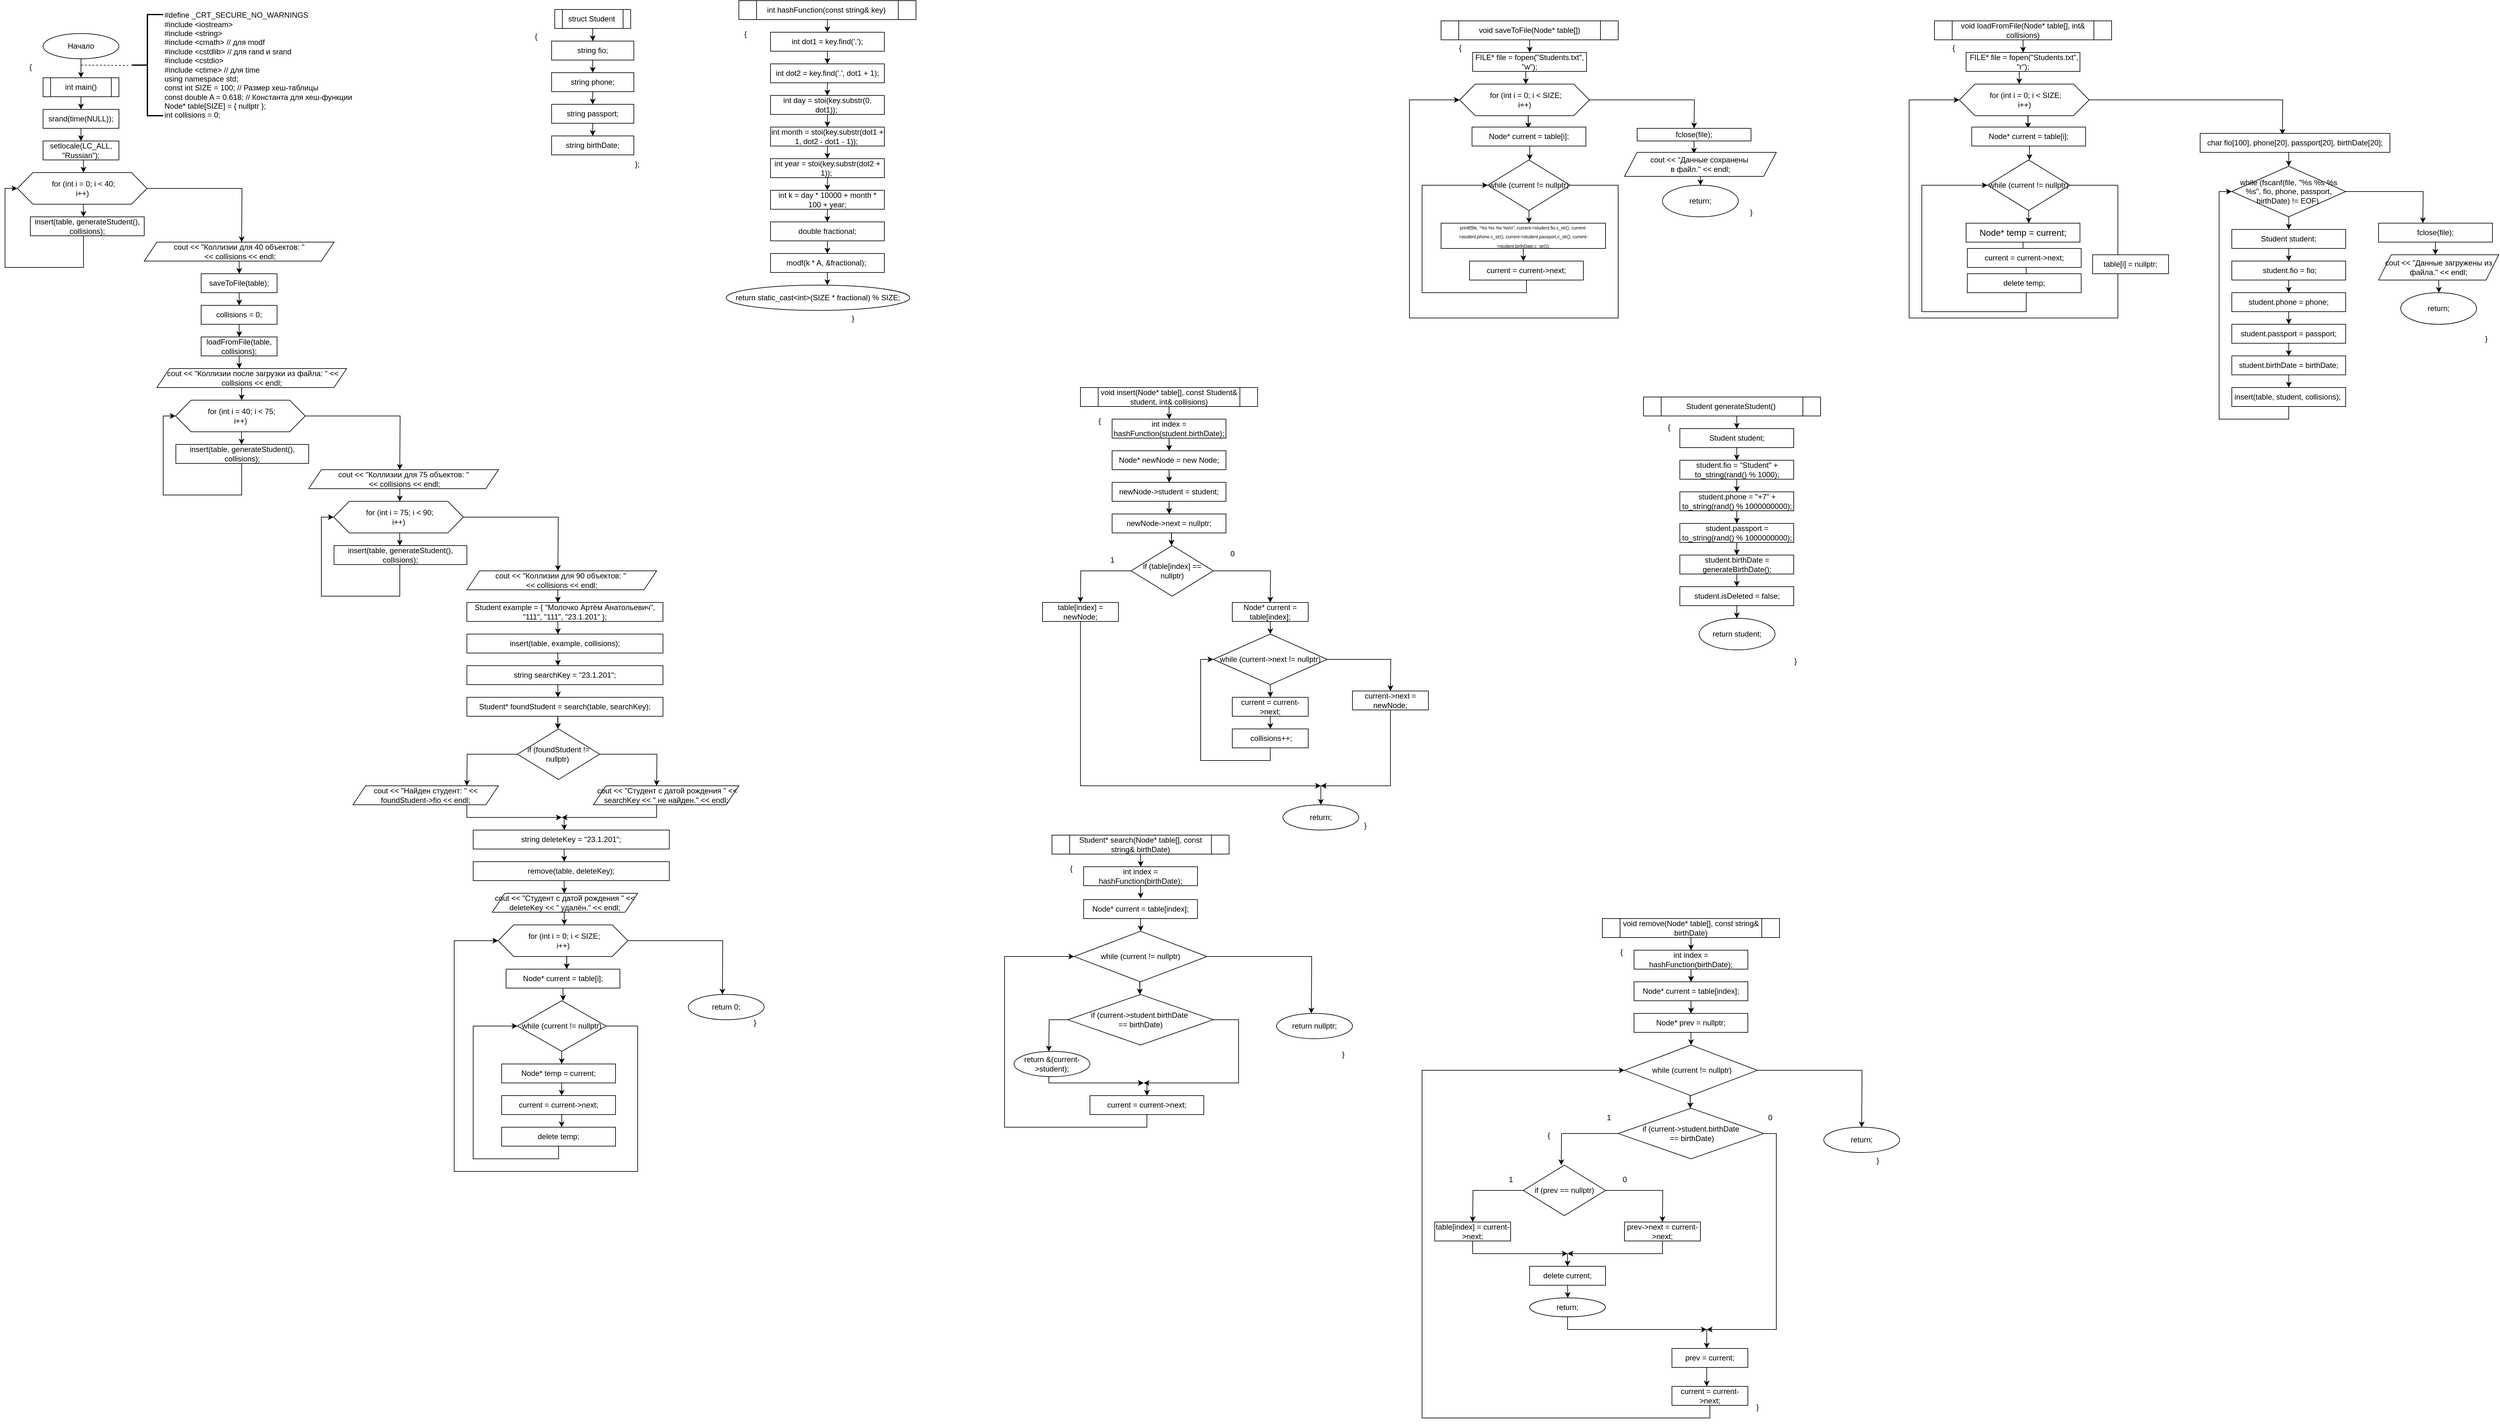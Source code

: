 <mxfile version="26.0.9">
  <diagram name="Страница — 1" id="QS8IncRuUN5mRz8JOaUY">
    <mxGraphModel dx="1247" dy="727" grid="1" gridSize="10" guides="1" tooltips="1" connect="1" arrows="1" fold="1" page="1" pageScale="1" pageWidth="827" pageHeight="1169" math="0" shadow="0">
      <root>
        <mxCell id="0" />
        <mxCell id="1" parent="0" />
        <mxCell id="FJ30JDf7qLVt8mmUW5T5-2" value="" style="edgeStyle=orthogonalEdgeStyle;rounded=0;orthogonalLoop=1;jettySize=auto;html=1;" edge="1" parent="1" source="FJ30JDf7qLVt8mmUW5T5-3">
          <mxGeometry relative="1" as="geometry">
            <mxPoint x="240" y="140" as="targetPoint" />
          </mxGeometry>
        </mxCell>
        <mxCell id="FJ30JDf7qLVt8mmUW5T5-3" value="Начало" style="ellipse;whiteSpace=wrap;html=1;" vertex="1" parent="1">
          <mxGeometry x="180" y="70" width="120" height="40" as="geometry" />
        </mxCell>
        <mxCell id="FJ30JDf7qLVt8mmUW5T5-4" value="" style="edgeStyle=orthogonalEdgeStyle;rounded=0;orthogonalLoop=1;jettySize=auto;html=1;" edge="1" parent="1" source="FJ30JDf7qLVt8mmUW5T5-5">
          <mxGeometry relative="1" as="geometry">
            <mxPoint x="240" y="190" as="targetPoint" />
          </mxGeometry>
        </mxCell>
        <mxCell id="FJ30JDf7qLVt8mmUW5T5-5" value="int main()" style="shape=process;whiteSpace=wrap;html=1;backgroundOutline=1;" vertex="1" parent="1">
          <mxGeometry x="180" y="140" width="120" height="30" as="geometry" />
        </mxCell>
        <mxCell id="FJ30JDf7qLVt8mmUW5T5-6" value="srand(time(NULL));" style="rounded=0;whiteSpace=wrap;html=1;" vertex="1" parent="1">
          <mxGeometry x="180" y="190" width="120" height="30" as="geometry" />
        </mxCell>
        <mxCell id="FJ30JDf7qLVt8mmUW5T5-7" value="" style="edgeStyle=orthogonalEdgeStyle;rounded=0;orthogonalLoop=1;jettySize=auto;html=1;" edge="1" parent="1">
          <mxGeometry relative="1" as="geometry">
            <mxPoint x="240" y="220" as="sourcePoint" />
            <mxPoint x="240" y="240" as="targetPoint" />
          </mxGeometry>
        </mxCell>
        <mxCell id="FJ30JDf7qLVt8mmUW5T5-8" value="setlocale(LC_ALL, &quot;Russian&quot;);" style="rounded=0;whiteSpace=wrap;html=1;" vertex="1" parent="1">
          <mxGeometry x="180" y="240" width="120" height="30" as="geometry" />
        </mxCell>
        <mxCell id="FJ30JDf7qLVt8mmUW5T5-9" value="&lt;div&gt;#define _CRT_SECURE_NO_WARNINGS&lt;/div&gt;&lt;div&gt;#include &amp;lt;iostream&amp;gt;&lt;/div&gt;&lt;div&gt;#include &amp;lt;string&amp;gt;&lt;/div&gt;&lt;div&gt;#include &amp;lt;cmath&amp;gt; // для modf&lt;/div&gt;&lt;div&gt;#include &amp;lt;cstdlib&amp;gt; // для rand и srand&lt;/div&gt;&lt;div&gt;#include &amp;lt;cstdio&amp;gt;&lt;/div&gt;&lt;div&gt;#include &amp;lt;ctime&amp;gt; // для time&lt;/div&gt;&lt;div&gt;using namespace std;&lt;/div&gt;&lt;div&gt;&lt;div&gt;const int SIZE = 100; // Размер хеш-таблицы&lt;/div&gt;&lt;div&gt;const double A = 0.618; // Константа для хеш-функции&lt;/div&gt;&lt;/div&gt;&lt;div&gt;Node* table[SIZE] = { nullptr };&lt;br&gt;&lt;/div&gt;&lt;div&gt;int collisions = 0;&lt;br&gt;&lt;/div&gt;" style="strokeWidth=2;html=1;shape=mxgraph.flowchart.annotation_2;align=left;labelPosition=right;pointerEvents=1;" vertex="1" parent="1">
          <mxGeometry x="320" y="40" width="50" height="160" as="geometry" />
        </mxCell>
        <mxCell id="FJ30JDf7qLVt8mmUW5T5-10" value="" style="endArrow=none;dashed=1;html=1;rounded=0;entryX=-0.04;entryY=0.503;entryDx=0;entryDy=0;entryPerimeter=0;" edge="1" parent="1" target="FJ30JDf7qLVt8mmUW5T5-9">
          <mxGeometry width="50" height="50" relative="1" as="geometry">
            <mxPoint x="240" y="120" as="sourcePoint" />
            <mxPoint x="310" y="120" as="targetPoint" />
          </mxGeometry>
        </mxCell>
        <mxCell id="FJ30JDf7qLVt8mmUW5T5-11" value="" style="edgeStyle=orthogonalEdgeStyle;rounded=0;orthogonalLoop=1;jettySize=auto;html=1;" edge="1" parent="1">
          <mxGeometry relative="1" as="geometry">
            <mxPoint x="243.971" y="270" as="sourcePoint" />
            <mxPoint x="243.971" y="290" as="targetPoint" />
          </mxGeometry>
        </mxCell>
        <mxCell id="FJ30JDf7qLVt8mmUW5T5-12" style="edgeStyle=orthogonalEdgeStyle;rounded=0;orthogonalLoop=1;jettySize=auto;html=1;exitX=1;exitY=0.5;exitDx=0;exitDy=0;" edge="1" parent="1" source="FJ30JDf7qLVt8mmUW5T5-13">
          <mxGeometry relative="1" as="geometry">
            <mxPoint x="493.971" y="400" as="targetPoint" />
          </mxGeometry>
        </mxCell>
        <mxCell id="FJ30JDf7qLVt8mmUW5T5-13" value="" style="verticalLabelPosition=bottom;verticalAlign=top;html=1;shape=hexagon;perimeter=hexagonPerimeter2;arcSize=6;size=0.12;" vertex="1" parent="1">
          <mxGeometry x="139.471" y="290" width="205" height="50" as="geometry" />
        </mxCell>
        <mxCell id="FJ30JDf7qLVt8mmUW5T5-14" value="" style="edgeStyle=orthogonalEdgeStyle;rounded=0;orthogonalLoop=1;jettySize=auto;html=1;" edge="1" parent="1">
          <mxGeometry relative="1" as="geometry">
            <mxPoint x="243.731" y="340" as="sourcePoint" />
            <mxPoint x="243.971" y="360" as="targetPoint" />
          </mxGeometry>
        </mxCell>
        <mxCell id="FJ30JDf7qLVt8mmUW5T5-15" value="for (int i = 0; i &amp;lt; 40; i++)&amp;nbsp;" style="text;html=1;align=center;verticalAlign=middle;whiteSpace=wrap;rounded=0;" vertex="1" parent="1">
          <mxGeometry x="183.971" y="300" width="120" height="30" as="geometry" />
        </mxCell>
        <mxCell id="FJ30JDf7qLVt8mmUW5T5-16" value="" style="edgeStyle=orthogonalEdgeStyle;rounded=0;orthogonalLoop=1;jettySize=auto;html=1;entryX=0;entryY=0.5;entryDx=0;entryDy=0;" edge="1" parent="1" target="FJ30JDf7qLVt8mmUW5T5-13">
          <mxGeometry relative="1" as="geometry">
            <mxPoint x="243.971" y="390" as="sourcePoint" />
            <mxPoint x="123.971" y="360" as="targetPoint" />
            <Array as="points">
              <mxPoint x="243.971" y="440" />
              <mxPoint x="119.971" y="440" />
              <mxPoint x="119.971" y="315" />
            </Array>
          </mxGeometry>
        </mxCell>
        <mxCell id="FJ30JDf7qLVt8mmUW5T5-17" value="insert(table, generateStudent(), collisions);" style="rounded=0;whiteSpace=wrap;html=1;" vertex="1" parent="1">
          <mxGeometry x="160" y="360" width="180" height="30" as="geometry" />
        </mxCell>
        <mxCell id="FJ30JDf7qLVt8mmUW5T5-18" style="edgeStyle=orthogonalEdgeStyle;rounded=0;orthogonalLoop=1;jettySize=auto;html=1;exitX=0.5;exitY=1;exitDx=0;exitDy=0;" edge="1" parent="1" source="FJ30JDf7qLVt8mmUW5T5-19">
          <mxGeometry relative="1" as="geometry">
            <mxPoint x="490.31" y="450" as="targetPoint" />
          </mxGeometry>
        </mxCell>
        <mxCell id="FJ30JDf7qLVt8mmUW5T5-19" value="cout &amp;lt;&amp;lt; &quot;Коллизии для 40 объектов: &quot;&lt;div&gt;&amp;nbsp;&amp;lt;&amp;lt; collisions &amp;lt;&amp;lt; endl;&lt;/div&gt;" style="shape=parallelogram;perimeter=parallelogramPerimeter;whiteSpace=wrap;html=1;fixedSize=1;" vertex="1" parent="1">
          <mxGeometry x="340" y="400" width="300" height="30" as="geometry" />
        </mxCell>
        <mxCell id="FJ30JDf7qLVt8mmUW5T5-20" value="saveToFile(table);" style="rounded=0;whiteSpace=wrap;html=1;" vertex="1" parent="1">
          <mxGeometry x="430" y="450" width="120" height="30" as="geometry" />
        </mxCell>
        <mxCell id="FJ30JDf7qLVt8mmUW5T5-21" style="edgeStyle=orthogonalEdgeStyle;rounded=0;orthogonalLoop=1;jettySize=auto;html=1;exitX=0.5;exitY=1;exitDx=0;exitDy=0;" edge="1" parent="1">
          <mxGeometry relative="1" as="geometry">
            <mxPoint x="490.31" y="500" as="targetPoint" />
            <mxPoint x="490" y="480" as="sourcePoint" />
          </mxGeometry>
        </mxCell>
        <mxCell id="FJ30JDf7qLVt8mmUW5T5-22" value="collisions = 0;" style="rounded=0;whiteSpace=wrap;html=1;" vertex="1" parent="1">
          <mxGeometry x="430" y="500" width="120" height="30" as="geometry" />
        </mxCell>
        <mxCell id="FJ30JDf7qLVt8mmUW5T5-23" style="edgeStyle=orthogonalEdgeStyle;rounded=0;orthogonalLoop=1;jettySize=auto;html=1;exitX=0.5;exitY=1;exitDx=0;exitDy=0;" edge="1" parent="1">
          <mxGeometry relative="1" as="geometry">
            <mxPoint x="490.31" y="550" as="targetPoint" />
            <mxPoint x="490" y="530" as="sourcePoint" />
          </mxGeometry>
        </mxCell>
        <mxCell id="FJ30JDf7qLVt8mmUW5T5-24" value="loadFromFile(table, collisions);" style="rounded=0;whiteSpace=wrap;html=1;" vertex="1" parent="1">
          <mxGeometry x="430" y="550" width="120" height="30" as="geometry" />
        </mxCell>
        <mxCell id="FJ30JDf7qLVt8mmUW5T5-25" style="edgeStyle=orthogonalEdgeStyle;rounded=0;orthogonalLoop=1;jettySize=auto;html=1;exitX=0.5;exitY=1;exitDx=0;exitDy=0;" edge="1" parent="1">
          <mxGeometry relative="1" as="geometry">
            <mxPoint x="490.31" y="600" as="targetPoint" />
            <mxPoint x="490" y="580" as="sourcePoint" />
          </mxGeometry>
        </mxCell>
        <mxCell id="FJ30JDf7qLVt8mmUW5T5-26" value="&amp;nbsp;cout &amp;lt;&amp;lt; &quot;Коллизии после загрузки из файла: &quot; &amp;lt;&amp;lt; collisions &amp;lt;&amp;lt; endl;" style="shape=parallelogram;perimeter=parallelogramPerimeter;whiteSpace=wrap;html=1;fixedSize=1;" vertex="1" parent="1">
          <mxGeometry x="360" y="600" width="300" height="30" as="geometry" />
        </mxCell>
        <mxCell id="FJ30JDf7qLVt8mmUW5T5-27" value="" style="edgeStyle=orthogonalEdgeStyle;rounded=0;orthogonalLoop=1;jettySize=auto;html=1;" edge="1" parent="1">
          <mxGeometry relative="1" as="geometry">
            <mxPoint x="493.971" y="630" as="sourcePoint" />
            <mxPoint x="493.971" y="650" as="targetPoint" />
          </mxGeometry>
        </mxCell>
        <mxCell id="FJ30JDf7qLVt8mmUW5T5-28" style="edgeStyle=orthogonalEdgeStyle;rounded=0;orthogonalLoop=1;jettySize=auto;html=1;exitX=1;exitY=0.5;exitDx=0;exitDy=0;" edge="1" parent="1" source="FJ30JDf7qLVt8mmUW5T5-29">
          <mxGeometry relative="1" as="geometry">
            <mxPoint x="743.971" y="760" as="targetPoint" />
          </mxGeometry>
        </mxCell>
        <mxCell id="FJ30JDf7qLVt8mmUW5T5-29" value="" style="verticalLabelPosition=bottom;verticalAlign=top;html=1;shape=hexagon;perimeter=hexagonPerimeter2;arcSize=6;size=0.12;" vertex="1" parent="1">
          <mxGeometry x="389.471" y="650" width="205" height="50" as="geometry" />
        </mxCell>
        <mxCell id="FJ30JDf7qLVt8mmUW5T5-30" value="" style="edgeStyle=orthogonalEdgeStyle;rounded=0;orthogonalLoop=1;jettySize=auto;html=1;" edge="1" parent="1">
          <mxGeometry relative="1" as="geometry">
            <mxPoint x="493.731" y="700" as="sourcePoint" />
            <mxPoint x="493.971" y="720" as="targetPoint" />
          </mxGeometry>
        </mxCell>
        <mxCell id="FJ30JDf7qLVt8mmUW5T5-31" value="for (int i = 40; i &amp;lt; 75; i++)&amp;nbsp;" style="text;html=1;align=center;verticalAlign=middle;whiteSpace=wrap;rounded=0;" vertex="1" parent="1">
          <mxGeometry x="433.971" y="660" width="120" height="30" as="geometry" />
        </mxCell>
        <mxCell id="FJ30JDf7qLVt8mmUW5T5-32" value="" style="edgeStyle=orthogonalEdgeStyle;rounded=0;orthogonalLoop=1;jettySize=auto;html=1;entryX=0;entryY=0.5;entryDx=0;entryDy=0;" edge="1" parent="1" target="FJ30JDf7qLVt8mmUW5T5-29">
          <mxGeometry relative="1" as="geometry">
            <mxPoint x="493.971" y="750" as="sourcePoint" />
            <mxPoint x="373.971" y="720" as="targetPoint" />
            <Array as="points">
              <mxPoint x="493.971" y="800" />
              <mxPoint x="369.971" y="800" />
              <mxPoint x="369.971" y="675" />
            </Array>
          </mxGeometry>
        </mxCell>
        <mxCell id="FJ30JDf7qLVt8mmUW5T5-33" value="insert(table, generateStudent(), collisions);" style="rounded=0;whiteSpace=wrap;html=1;" vertex="1" parent="1">
          <mxGeometry x="390" y="720" width="210" height="30" as="geometry" />
        </mxCell>
        <mxCell id="FJ30JDf7qLVt8mmUW5T5-34" value="cout &amp;lt;&amp;lt; &quot;Коллизии для 75 объектов: &quot;&lt;div&gt;&amp;nbsp;&amp;lt;&amp;lt; collisions &amp;lt;&amp;lt; endl;&lt;/div&gt;" style="shape=parallelogram;perimeter=parallelogramPerimeter;whiteSpace=wrap;html=1;fixedSize=1;" vertex="1" parent="1">
          <mxGeometry x="600" y="760" width="300" height="30" as="geometry" />
        </mxCell>
        <mxCell id="FJ30JDf7qLVt8mmUW5T5-35" value="" style="edgeStyle=orthogonalEdgeStyle;rounded=0;orthogonalLoop=1;jettySize=auto;html=1;" edge="1" parent="1">
          <mxGeometry relative="1" as="geometry">
            <mxPoint x="744.001" y="790" as="sourcePoint" />
            <mxPoint x="744.001" y="810" as="targetPoint" />
          </mxGeometry>
        </mxCell>
        <mxCell id="FJ30JDf7qLVt8mmUW5T5-36" style="edgeStyle=orthogonalEdgeStyle;rounded=0;orthogonalLoop=1;jettySize=auto;html=1;exitX=1;exitY=0.5;exitDx=0;exitDy=0;" edge="1" parent="1" source="FJ30JDf7qLVt8mmUW5T5-37">
          <mxGeometry relative="1" as="geometry">
            <mxPoint x="994.001" y="920" as="targetPoint" />
          </mxGeometry>
        </mxCell>
        <mxCell id="FJ30JDf7qLVt8mmUW5T5-37" value="" style="verticalLabelPosition=bottom;verticalAlign=top;html=1;shape=hexagon;perimeter=hexagonPerimeter2;arcSize=6;size=0.12;" vertex="1" parent="1">
          <mxGeometry x="639.501" y="810" width="205" height="50" as="geometry" />
        </mxCell>
        <mxCell id="FJ30JDf7qLVt8mmUW5T5-38" value="" style="edgeStyle=orthogonalEdgeStyle;rounded=0;orthogonalLoop=1;jettySize=auto;html=1;" edge="1" parent="1">
          <mxGeometry relative="1" as="geometry">
            <mxPoint x="743.761" y="860" as="sourcePoint" />
            <mxPoint x="744.001" y="880" as="targetPoint" />
          </mxGeometry>
        </mxCell>
        <mxCell id="FJ30JDf7qLVt8mmUW5T5-39" value="for (int i = 75; i &amp;lt; 90; i++)&amp;nbsp;" style="text;html=1;align=center;verticalAlign=middle;whiteSpace=wrap;rounded=0;" vertex="1" parent="1">
          <mxGeometry x="684.001" y="820" width="120" height="30" as="geometry" />
        </mxCell>
        <mxCell id="FJ30JDf7qLVt8mmUW5T5-40" value="" style="edgeStyle=orthogonalEdgeStyle;rounded=0;orthogonalLoop=1;jettySize=auto;html=1;entryX=0;entryY=0.5;entryDx=0;entryDy=0;" edge="1" parent="1" target="FJ30JDf7qLVt8mmUW5T5-37">
          <mxGeometry relative="1" as="geometry">
            <mxPoint x="744.001" y="910" as="sourcePoint" />
            <mxPoint x="624.001" y="880" as="targetPoint" />
            <Array as="points">
              <mxPoint x="744.001" y="960" />
              <mxPoint x="620.001" y="960" />
              <mxPoint x="620.001" y="835" />
            </Array>
          </mxGeometry>
        </mxCell>
        <mxCell id="FJ30JDf7qLVt8mmUW5T5-41" value="insert(table, generateStudent(), collisions);" style="rounded=0;whiteSpace=wrap;html=1;" vertex="1" parent="1">
          <mxGeometry x="640.03" y="880" width="210" height="30" as="geometry" />
        </mxCell>
        <mxCell id="FJ30JDf7qLVt8mmUW5T5-42" value="cout &amp;lt;&amp;lt; &quot;Коллизии для 90 объектов: &quot;&amp;nbsp;&lt;div&gt;&amp;lt;&amp;lt; collisions &amp;lt;&amp;lt; endl;&lt;/div&gt;" style="shape=parallelogram;perimeter=parallelogramPerimeter;whiteSpace=wrap;html=1;fixedSize=1;" vertex="1" parent="1">
          <mxGeometry x="850.03" y="920" width="300" height="30" as="geometry" />
        </mxCell>
        <mxCell id="FJ30JDf7qLVt8mmUW5T5-43" value="" style="edgeStyle=orthogonalEdgeStyle;rounded=0;orthogonalLoop=1;jettySize=auto;html=1;" edge="1" parent="1">
          <mxGeometry relative="1" as="geometry">
            <mxPoint x="993.731" y="950" as="sourcePoint" />
            <mxPoint x="993.971" y="970" as="targetPoint" />
          </mxGeometry>
        </mxCell>
        <mxCell id="FJ30JDf7qLVt8mmUW5T5-44" value="Student example = { &quot;Молочко Артём Анатольевич&quot;, &quot;111&quot;, &quot;111&quot;, &quot;23.1.201&quot; };" style="rounded=0;whiteSpace=wrap;html=1;" vertex="1" parent="1">
          <mxGeometry x="850" y="970" width="310" height="30" as="geometry" />
        </mxCell>
        <mxCell id="FJ30JDf7qLVt8mmUW5T5-45" value="" style="edgeStyle=orthogonalEdgeStyle;rounded=0;orthogonalLoop=1;jettySize=auto;html=1;" edge="1" parent="1">
          <mxGeometry relative="1" as="geometry">
            <mxPoint x="993.761" y="1000" as="sourcePoint" />
            <mxPoint x="994.001" y="1020" as="targetPoint" />
          </mxGeometry>
        </mxCell>
        <mxCell id="FJ30JDf7qLVt8mmUW5T5-46" value="insert(table, example, collisions);" style="rounded=0;whiteSpace=wrap;html=1;" vertex="1" parent="1">
          <mxGeometry x="850.03" y="1020" width="310" height="30" as="geometry" />
        </mxCell>
        <mxCell id="FJ30JDf7qLVt8mmUW5T5-47" value="" style="edgeStyle=orthogonalEdgeStyle;rounded=0;orthogonalLoop=1;jettySize=auto;html=1;" edge="1" parent="1">
          <mxGeometry relative="1" as="geometry">
            <mxPoint x="993.761" y="1050" as="sourcePoint" />
            <mxPoint x="994.001" y="1070" as="targetPoint" />
          </mxGeometry>
        </mxCell>
        <mxCell id="FJ30JDf7qLVt8mmUW5T5-48" value="string searchKey = &quot;23.1.201&quot;;" style="rounded=0;whiteSpace=wrap;html=1;" vertex="1" parent="1">
          <mxGeometry x="850.03" y="1070" width="310" height="30" as="geometry" />
        </mxCell>
        <mxCell id="FJ30JDf7qLVt8mmUW5T5-49" value="" style="edgeStyle=orthogonalEdgeStyle;rounded=0;orthogonalLoop=1;jettySize=auto;html=1;" edge="1" parent="1">
          <mxGeometry relative="1" as="geometry">
            <mxPoint x="993.791" y="1100" as="sourcePoint" />
            <mxPoint x="994.031" y="1120" as="targetPoint" />
          </mxGeometry>
        </mxCell>
        <mxCell id="FJ30JDf7qLVt8mmUW5T5-50" value="Student* foundStudent = search(table, searchKey);" style="rounded=0;whiteSpace=wrap;html=1;" vertex="1" parent="1">
          <mxGeometry x="850.06" y="1120" width="310" height="30" as="geometry" />
        </mxCell>
        <mxCell id="FJ30JDf7qLVt8mmUW5T5-51" value="" style="edgeStyle=orthogonalEdgeStyle;rounded=0;orthogonalLoop=1;jettySize=auto;html=1;" edge="1" parent="1">
          <mxGeometry relative="1" as="geometry">
            <mxPoint x="993.703" y="1150" as="sourcePoint" />
            <mxPoint x="993.943" y="1170" as="targetPoint" />
          </mxGeometry>
        </mxCell>
        <mxCell id="FJ30JDf7qLVt8mmUW5T5-52" value="" style="edgeStyle=orthogonalEdgeStyle;rounded=0;orthogonalLoop=1;jettySize=auto;html=1;" edge="1" parent="1">
          <mxGeometry relative="1" as="geometry">
            <mxPoint x="993.943" y="1150" as="sourcePoint" />
            <mxPoint x="993.943" y="1170" as="targetPoint" />
          </mxGeometry>
        </mxCell>
        <mxCell id="FJ30JDf7qLVt8mmUW5T5-53" style="edgeStyle=orthogonalEdgeStyle;rounded=0;orthogonalLoop=1;jettySize=auto;html=1;exitX=0;exitY=0.5;exitDx=0;exitDy=0;" edge="1" parent="1" source="FJ30JDf7qLVt8mmUW5T5-55">
          <mxGeometry relative="1" as="geometry">
            <mxPoint x="850" y="1260" as="targetPoint" />
          </mxGeometry>
        </mxCell>
        <mxCell id="FJ30JDf7qLVt8mmUW5T5-54" style="edgeStyle=orthogonalEdgeStyle;rounded=0;orthogonalLoop=1;jettySize=auto;html=1;exitX=1;exitY=0.5;exitDx=0;exitDy=0;" edge="1" parent="1" source="FJ30JDf7qLVt8mmUW5T5-55">
          <mxGeometry relative="1" as="geometry">
            <mxPoint x="1150.0" y="1260" as="targetPoint" />
          </mxGeometry>
        </mxCell>
        <mxCell id="FJ30JDf7qLVt8mmUW5T5-55" value="if (foundStudent != nullptr)&amp;nbsp;" style="rhombus;whiteSpace=wrap;html=1;" vertex="1" parent="1">
          <mxGeometry x="930" y="1170" width="130" height="80" as="geometry" />
        </mxCell>
        <mxCell id="FJ30JDf7qLVt8mmUW5T5-56" style="edgeStyle=orthogonalEdgeStyle;rounded=0;orthogonalLoop=1;jettySize=auto;html=1;exitX=0.5;exitY=1;exitDx=0;exitDy=0;" edge="1" parent="1">
          <mxGeometry relative="1" as="geometry">
            <mxPoint x="1000.0" y="1310" as="targetPoint" />
            <Array as="points">
              <mxPoint x="850" y="1310" />
            </Array>
            <mxPoint x="850" y="1290" as="sourcePoint" />
          </mxGeometry>
        </mxCell>
        <mxCell id="FJ30JDf7qLVt8mmUW5T5-57" style="edgeStyle=orthogonalEdgeStyle;rounded=0;orthogonalLoop=1;jettySize=auto;html=1;exitX=0.5;exitY=1;exitDx=0;exitDy=0;" edge="1" parent="1">
          <mxGeometry relative="1" as="geometry">
            <mxPoint x="1000.0" y="1310" as="targetPoint" />
            <Array as="points">
              <mxPoint x="1150" y="1310" />
            </Array>
            <mxPoint x="1150" y="1290" as="sourcePoint" />
          </mxGeometry>
        </mxCell>
        <mxCell id="FJ30JDf7qLVt8mmUW5T5-58" value="cout &amp;lt;&amp;lt; &quot;Найден студент: &quot; &amp;lt;&amp;lt; foundStudent-&amp;gt;fio &amp;lt;&amp;lt; endl;" style="shape=parallelogram;perimeter=parallelogramPerimeter;whiteSpace=wrap;html=1;fixedSize=1;" vertex="1" parent="1">
          <mxGeometry x="670" y="1260" width="230" height="30" as="geometry" />
        </mxCell>
        <mxCell id="FJ30JDf7qLVt8mmUW5T5-59" value="&amp;nbsp;cout &amp;lt;&amp;lt; &quot;Студент с датой рождения &quot; &amp;lt;&amp;lt; searchKey &amp;lt;&amp;lt; &quot; не найден.&quot; &amp;lt;&amp;lt; endl;" style="shape=parallelogram;perimeter=parallelogramPerimeter;whiteSpace=wrap;html=1;fixedSize=1;" vertex="1" parent="1">
          <mxGeometry x="1050" y="1260" width="230" height="30" as="geometry" />
        </mxCell>
        <mxCell id="FJ30JDf7qLVt8mmUW5T5-60" value="" style="edgeStyle=orthogonalEdgeStyle;rounded=0;orthogonalLoop=1;jettySize=auto;html=1;" edge="1" parent="1">
          <mxGeometry relative="1" as="geometry">
            <mxPoint x="1003.761" y="1310" as="sourcePoint" />
            <mxPoint x="1004.001" y="1330" as="targetPoint" />
          </mxGeometry>
        </mxCell>
        <mxCell id="FJ30JDf7qLVt8mmUW5T5-61" value="string deleteKey = &quot;23.1.201&quot;;" style="rounded=0;whiteSpace=wrap;html=1;" vertex="1" parent="1">
          <mxGeometry x="860.03" y="1330" width="310" height="30" as="geometry" />
        </mxCell>
        <mxCell id="FJ30JDf7qLVt8mmUW5T5-62" value="" style="edgeStyle=orthogonalEdgeStyle;rounded=0;orthogonalLoop=1;jettySize=auto;html=1;" edge="1" parent="1">
          <mxGeometry relative="1" as="geometry">
            <mxPoint x="1003.761" y="1360" as="sourcePoint" />
            <mxPoint x="1004.001" y="1380" as="targetPoint" />
          </mxGeometry>
        </mxCell>
        <mxCell id="FJ30JDf7qLVt8mmUW5T5-63" value="remove(table, deleteKey);" style="rounded=0;whiteSpace=wrap;html=1;" vertex="1" parent="1">
          <mxGeometry x="860.03" y="1380" width="310" height="30" as="geometry" />
        </mxCell>
        <mxCell id="FJ30JDf7qLVt8mmUW5T5-64" value="" style="edgeStyle=orthogonalEdgeStyle;rounded=0;orthogonalLoop=1;jettySize=auto;html=1;" edge="1" parent="1">
          <mxGeometry relative="1" as="geometry">
            <mxPoint x="1003.791" y="1410" as="sourcePoint" />
            <mxPoint x="1004.031" y="1430" as="targetPoint" />
          </mxGeometry>
        </mxCell>
        <mxCell id="FJ30JDf7qLVt8mmUW5T5-65" value="cout &amp;lt;&amp;lt; &quot;Студент с датой рождения &quot; &amp;lt;&amp;lt; deleteKey &amp;lt;&amp;lt; &quot; удалён.&quot; &amp;lt;&amp;lt; endl;" style="shape=parallelogram;perimeter=parallelogramPerimeter;whiteSpace=wrap;html=1;fixedSize=1;" vertex="1" parent="1">
          <mxGeometry x="890.06" y="1430" width="230" height="30" as="geometry" />
        </mxCell>
        <mxCell id="FJ30JDf7qLVt8mmUW5T5-66" value="" style="edgeStyle=orthogonalEdgeStyle;rounded=0;orthogonalLoop=1;jettySize=auto;html=1;" edge="1" parent="1">
          <mxGeometry relative="1" as="geometry">
            <mxPoint x="1003.971" y="1460" as="sourcePoint" />
            <mxPoint x="1003.971" y="1480" as="targetPoint" />
          </mxGeometry>
        </mxCell>
        <mxCell id="FJ30JDf7qLVt8mmUW5T5-67" style="edgeStyle=orthogonalEdgeStyle;rounded=0;orthogonalLoop=1;jettySize=auto;html=1;exitX=1;exitY=0.5;exitDx=0;exitDy=0;" edge="1" parent="1" source="FJ30JDf7qLVt8mmUW5T5-68">
          <mxGeometry relative="1" as="geometry">
            <mxPoint x="1253.971" y="1590" as="targetPoint" />
          </mxGeometry>
        </mxCell>
        <mxCell id="FJ30JDf7qLVt8mmUW5T5-68" value="" style="verticalLabelPosition=bottom;verticalAlign=top;html=1;shape=hexagon;perimeter=hexagonPerimeter2;arcSize=6;size=0.12;" vertex="1" parent="1">
          <mxGeometry x="899.471" y="1480" width="205" height="50" as="geometry" />
        </mxCell>
        <mxCell id="FJ30JDf7qLVt8mmUW5T5-69" value="for (int i = 0; i &amp;lt; SIZE; i++)&amp;nbsp;" style="text;html=1;align=center;verticalAlign=middle;whiteSpace=wrap;rounded=0;" vertex="1" parent="1">
          <mxGeometry x="943.971" y="1490" width="120" height="30" as="geometry" />
        </mxCell>
        <mxCell id="FJ30JDf7qLVt8mmUW5T5-70" value="" style="edgeStyle=orthogonalEdgeStyle;rounded=0;orthogonalLoop=1;jettySize=auto;html=1;" edge="1" parent="1">
          <mxGeometry relative="1" as="geometry">
            <mxPoint x="1007.703" y="1530" as="sourcePoint" />
            <mxPoint x="1007.943" y="1550" as="targetPoint" />
          </mxGeometry>
        </mxCell>
        <mxCell id="FJ30JDf7qLVt8mmUW5T5-71" value="" style="edgeStyle=orthogonalEdgeStyle;rounded=0;orthogonalLoop=1;jettySize=auto;html=1;" edge="1" parent="1">
          <mxGeometry relative="1" as="geometry">
            <mxPoint x="1007.943" y="1530" as="sourcePoint" />
            <mxPoint x="1007.943" y="1550" as="targetPoint" />
          </mxGeometry>
        </mxCell>
        <mxCell id="FJ30JDf7qLVt8mmUW5T5-80" value="return 0;" style="ellipse;whiteSpace=wrap;html=1;" vertex="1" parent="1">
          <mxGeometry x="1200" y="1590" width="120" height="40" as="geometry" />
        </mxCell>
        <mxCell id="FJ30JDf7qLVt8mmUW5T5-81" value="}" style="text;html=1;align=center;verticalAlign=middle;resizable=0;points=[];autosize=1;strokeColor=none;fillColor=none;" vertex="1" parent="1">
          <mxGeometry x="1290" y="1620" width="30" height="30" as="geometry" />
        </mxCell>
        <mxCell id="FJ30JDf7qLVt8mmUW5T5-82" value="{" style="text;html=1;align=center;verticalAlign=middle;resizable=0;points=[];autosize=1;strokeColor=none;fillColor=none;" vertex="1" parent="1">
          <mxGeometry x="145" y="108" width="30" height="30" as="geometry" />
        </mxCell>
        <mxCell id="FJ30JDf7qLVt8mmUW5T5-84" style="edgeStyle=orthogonalEdgeStyle;rounded=0;orthogonalLoop=1;jettySize=auto;html=1;exitX=0.5;exitY=1;exitDx=0;exitDy=0;" edge="1" parent="1" source="FJ30JDf7qLVt8mmUW5T5-83">
          <mxGeometry relative="1" as="geometry">
            <mxPoint x="1002.143" y="1600" as="targetPoint" />
          </mxGeometry>
        </mxCell>
        <mxCell id="FJ30JDf7qLVt8mmUW5T5-83" value="Node* current = table[i];" style="rounded=0;whiteSpace=wrap;html=1;" vertex="1" parent="1">
          <mxGeometry x="911.99" y="1550" width="179.97" height="30" as="geometry" />
        </mxCell>
        <mxCell id="FJ30JDf7qLVt8mmUW5T5-87" style="edgeStyle=orthogonalEdgeStyle;rounded=0;orthogonalLoop=1;jettySize=auto;html=1;exitX=0.5;exitY=1;exitDx=0;exitDy=0;" edge="1" parent="1" source="FJ30JDf7qLVt8mmUW5T5-85">
          <mxGeometry relative="1" as="geometry">
            <mxPoint x="999.857" y="1700" as="targetPoint" />
          </mxGeometry>
        </mxCell>
        <mxCell id="FJ30JDf7qLVt8mmUW5T5-94" style="edgeStyle=orthogonalEdgeStyle;rounded=0;orthogonalLoop=1;jettySize=auto;html=1;exitX=1;exitY=0.5;exitDx=0;exitDy=0;entryX=0;entryY=0.5;entryDx=0;entryDy=0;" edge="1" parent="1" source="FJ30JDf7qLVt8mmUW5T5-85" target="FJ30JDf7qLVt8mmUW5T5-68">
          <mxGeometry relative="1" as="geometry">
            <Array as="points">
              <mxPoint x="1120" y="1640" />
              <mxPoint x="1120" y="1870" />
              <mxPoint x="830" y="1870" />
              <mxPoint x="830" y="1505" />
            </Array>
          </mxGeometry>
        </mxCell>
        <mxCell id="FJ30JDf7qLVt8mmUW5T5-85" value="while (current != nullptr)" style="rhombus;whiteSpace=wrap;html=1;" vertex="1" parent="1">
          <mxGeometry x="930" y="1600" width="140" height="80" as="geometry" />
        </mxCell>
        <mxCell id="FJ30JDf7qLVt8mmUW5T5-88" value="Node* temp = current;" style="rounded=0;whiteSpace=wrap;html=1;" vertex="1" parent="1">
          <mxGeometry x="905.01" y="1700" width="179.97" height="30" as="geometry" />
        </mxCell>
        <mxCell id="FJ30JDf7qLVt8mmUW5T5-89" style="edgeStyle=orthogonalEdgeStyle;rounded=0;orthogonalLoop=1;jettySize=auto;html=1;exitX=0.5;exitY=1;exitDx=0;exitDy=0;" edge="1" parent="1">
          <mxGeometry relative="1" as="geometry">
            <mxPoint x="999.857" y="1750" as="targetPoint" />
            <mxPoint x="1000" y="1730" as="sourcePoint" />
          </mxGeometry>
        </mxCell>
        <mxCell id="FJ30JDf7qLVt8mmUW5T5-90" value="current = current-&amp;gt;next;" style="rounded=0;whiteSpace=wrap;html=1;" vertex="1" parent="1">
          <mxGeometry x="905.01" y="1750" width="179.97" height="30" as="geometry" />
        </mxCell>
        <mxCell id="FJ30JDf7qLVt8mmUW5T5-91" style="edgeStyle=orthogonalEdgeStyle;rounded=0;orthogonalLoop=1;jettySize=auto;html=1;exitX=0.5;exitY=1;exitDx=0;exitDy=0;" edge="1" parent="1">
          <mxGeometry relative="1" as="geometry">
            <mxPoint x="999.857" y="1800" as="targetPoint" />
            <mxPoint x="1000" y="1780" as="sourcePoint" />
          </mxGeometry>
        </mxCell>
        <mxCell id="FJ30JDf7qLVt8mmUW5T5-93" style="edgeStyle=orthogonalEdgeStyle;rounded=0;orthogonalLoop=1;jettySize=auto;html=1;exitX=0.5;exitY=1;exitDx=0;exitDy=0;entryX=0;entryY=0.5;entryDx=0;entryDy=0;" edge="1" parent="1" source="FJ30JDf7qLVt8mmUW5T5-92" target="FJ30JDf7qLVt8mmUW5T5-85">
          <mxGeometry relative="1" as="geometry">
            <Array as="points">
              <mxPoint x="995" y="1850" />
              <mxPoint x="860" y="1850" />
              <mxPoint x="860" y="1640" />
            </Array>
          </mxGeometry>
        </mxCell>
        <mxCell id="FJ30JDf7qLVt8mmUW5T5-92" value="delete temp;" style="rounded=0;whiteSpace=wrap;html=1;" vertex="1" parent="1">
          <mxGeometry x="905.01" y="1800" width="179.97" height="30" as="geometry" />
        </mxCell>
        <mxCell id="FJ30JDf7qLVt8mmUW5T5-95" style="edgeStyle=orthogonalEdgeStyle;rounded=0;orthogonalLoop=1;jettySize=auto;html=1;exitX=0.5;exitY=1;exitDx=0;exitDy=0;" edge="1" parent="1" source="FJ30JDf7qLVt8mmUW5T5-96">
          <mxGeometry relative="1" as="geometry">
            <mxPoint x="1048.97" y="82" as="targetPoint" />
          </mxGeometry>
        </mxCell>
        <mxCell id="FJ30JDf7qLVt8mmUW5T5-96" value="struct Student&amp;nbsp;" style="shape=process;whiteSpace=wrap;html=1;backgroundOutline=1;" vertex="1" parent="1">
          <mxGeometry x="988.97" y="32" width="120" height="30" as="geometry" />
        </mxCell>
        <mxCell id="FJ30JDf7qLVt8mmUW5T5-97" value="string fio;" style="rounded=0;whiteSpace=wrap;html=1;" vertex="1" parent="1">
          <mxGeometry x="983.97" y="82" width="130" height="30" as="geometry" />
        </mxCell>
        <mxCell id="FJ30JDf7qLVt8mmUW5T5-98" style="edgeStyle=orthogonalEdgeStyle;rounded=0;orthogonalLoop=1;jettySize=auto;html=1;exitX=0.5;exitY=1;exitDx=0;exitDy=0;" edge="1" parent="1">
          <mxGeometry relative="1" as="geometry">
            <mxPoint x="1048.97" y="132" as="targetPoint" />
            <mxPoint x="1048.97" y="112" as="sourcePoint" />
          </mxGeometry>
        </mxCell>
        <mxCell id="FJ30JDf7qLVt8mmUW5T5-99" value="string phone;" style="rounded=0;whiteSpace=wrap;html=1;" vertex="1" parent="1">
          <mxGeometry x="983.97" y="132" width="130" height="30" as="geometry" />
        </mxCell>
        <mxCell id="FJ30JDf7qLVt8mmUW5T5-100" style="edgeStyle=orthogonalEdgeStyle;rounded=0;orthogonalLoop=1;jettySize=auto;html=1;exitX=0.5;exitY=1;exitDx=0;exitDy=0;" edge="1" parent="1">
          <mxGeometry relative="1" as="geometry">
            <mxPoint x="1048.97" y="182" as="targetPoint" />
            <mxPoint x="1048.97" y="162" as="sourcePoint" />
          </mxGeometry>
        </mxCell>
        <mxCell id="FJ30JDf7qLVt8mmUW5T5-101" value="string passport;" style="rounded=0;whiteSpace=wrap;html=1;" vertex="1" parent="1">
          <mxGeometry x="983.97" y="182" width="130" height="30" as="geometry" />
        </mxCell>
        <mxCell id="FJ30JDf7qLVt8mmUW5T5-102" style="edgeStyle=orthogonalEdgeStyle;rounded=0;orthogonalLoop=1;jettySize=auto;html=1;exitX=0.5;exitY=1;exitDx=0;exitDy=0;" edge="1" parent="1">
          <mxGeometry relative="1" as="geometry">
            <mxPoint x="1048.97" y="232" as="targetPoint" />
            <mxPoint x="1048.97" y="212" as="sourcePoint" />
          </mxGeometry>
        </mxCell>
        <mxCell id="FJ30JDf7qLVt8mmUW5T5-103" value="string birthDate;" style="rounded=0;whiteSpace=wrap;html=1;" vertex="1" parent="1">
          <mxGeometry x="983.97" y="232" width="130" height="30" as="geometry" />
        </mxCell>
        <mxCell id="FJ30JDf7qLVt8mmUW5T5-106" value="{" style="text;html=1;align=center;verticalAlign=middle;resizable=0;points=[];autosize=1;strokeColor=none;fillColor=none;" vertex="1" parent="1">
          <mxGeometry x="943.97" y="60" width="30" height="30" as="geometry" />
        </mxCell>
        <mxCell id="FJ30JDf7qLVt8mmUW5T5-107" value="};" style="text;html=1;align=center;verticalAlign=middle;resizable=0;points=[];autosize=1;strokeColor=none;fillColor=none;" vertex="1" parent="1">
          <mxGeometry x="1104.47" y="262" width="30" height="30" as="geometry" />
        </mxCell>
        <mxCell id="FJ30JDf7qLVt8mmUW5T5-108" style="edgeStyle=orthogonalEdgeStyle;rounded=0;orthogonalLoop=1;jettySize=auto;html=1;exitX=0.5;exitY=1;exitDx=0;exitDy=0;" edge="1" parent="1" source="FJ30JDf7qLVt8mmUW5T5-109">
          <mxGeometry relative="1" as="geometry">
            <mxPoint x="1419.857" y="68" as="targetPoint" />
          </mxGeometry>
        </mxCell>
        <mxCell id="FJ30JDf7qLVt8mmUW5T5-109" value="int hashFunction(const string&amp;amp; key)&amp;nbsp;" style="shape=process;whiteSpace=wrap;html=1;backgroundOutline=1;" vertex="1" parent="1">
          <mxGeometry x="1280" y="18" width="280" height="30" as="geometry" />
        </mxCell>
        <mxCell id="FJ30JDf7qLVt8mmUW5T5-110" value="int dot1 = key.find(&#39;.&#39;);" style="rounded=0;whiteSpace=wrap;html=1;" vertex="1" parent="1">
          <mxGeometry x="1330" y="68" width="180" height="30" as="geometry" />
        </mxCell>
        <mxCell id="FJ30JDf7qLVt8mmUW5T5-111" style="edgeStyle=orthogonalEdgeStyle;rounded=0;orthogonalLoop=1;jettySize=auto;html=1;exitX=0.5;exitY=1;exitDx=0;exitDy=0;" edge="1" parent="1">
          <mxGeometry relative="1" as="geometry">
            <mxPoint x="1419.857" y="118" as="targetPoint" />
            <mxPoint x="1420" y="98" as="sourcePoint" />
          </mxGeometry>
        </mxCell>
        <mxCell id="FJ30JDf7qLVt8mmUW5T5-112" value="int dot2 = key.find(&#39;.&#39;, dot1 + 1);" style="rounded=0;whiteSpace=wrap;html=1;" vertex="1" parent="1">
          <mxGeometry x="1330" y="118" width="180" height="30" as="geometry" />
        </mxCell>
        <mxCell id="FJ30JDf7qLVt8mmUW5T5-113" style="edgeStyle=orthogonalEdgeStyle;rounded=0;orthogonalLoop=1;jettySize=auto;html=1;exitX=0.5;exitY=1;exitDx=0;exitDy=0;" edge="1" parent="1">
          <mxGeometry relative="1" as="geometry">
            <mxPoint x="1419.857" y="168" as="targetPoint" />
            <mxPoint x="1420" y="148" as="sourcePoint" />
          </mxGeometry>
        </mxCell>
        <mxCell id="FJ30JDf7qLVt8mmUW5T5-114" value="int day = stoi(key.substr(0, dot1));&amp;nbsp;" style="rounded=0;whiteSpace=wrap;html=1;" vertex="1" parent="1">
          <mxGeometry x="1330" y="168" width="180" height="30" as="geometry" />
        </mxCell>
        <mxCell id="FJ30JDf7qLVt8mmUW5T5-115" style="edgeStyle=orthogonalEdgeStyle;rounded=0;orthogonalLoop=1;jettySize=auto;html=1;exitX=0.5;exitY=1;exitDx=0;exitDy=0;" edge="1" parent="1">
          <mxGeometry relative="1" as="geometry">
            <mxPoint x="1419.857" y="218" as="targetPoint" />
            <mxPoint x="1420" y="198" as="sourcePoint" />
          </mxGeometry>
        </mxCell>
        <mxCell id="FJ30JDf7qLVt8mmUW5T5-116" value="int month = stoi(key.substr(dot1 + 1, dot2 - dot1 - 1));&amp;nbsp;" style="rounded=0;whiteSpace=wrap;html=1;" vertex="1" parent="1">
          <mxGeometry x="1330" y="218" width="180" height="30" as="geometry" />
        </mxCell>
        <mxCell id="FJ30JDf7qLVt8mmUW5T5-117" style="edgeStyle=orthogonalEdgeStyle;rounded=0;orthogonalLoop=1;jettySize=auto;html=1;exitX=0.5;exitY=1;exitDx=0;exitDy=0;" edge="1" parent="1">
          <mxGeometry relative="1" as="geometry">
            <mxPoint x="1419.857" y="268" as="targetPoint" />
            <mxPoint x="1420" y="248" as="sourcePoint" />
          </mxGeometry>
        </mxCell>
        <mxCell id="FJ30JDf7qLVt8mmUW5T5-118" value="int year = stoi(key.substr(dot2 + 1));&amp;nbsp;" style="rounded=0;whiteSpace=wrap;html=1;" vertex="1" parent="1">
          <mxGeometry x="1330" y="268" width="180" height="30" as="geometry" />
        </mxCell>
        <mxCell id="FJ30JDf7qLVt8mmUW5T5-119" style="edgeStyle=orthogonalEdgeStyle;rounded=0;orthogonalLoop=1;jettySize=auto;html=1;exitX=0.5;exitY=1;exitDx=0;exitDy=0;" edge="1" parent="1">
          <mxGeometry relative="1" as="geometry">
            <mxPoint x="1419.857" y="318" as="targetPoint" />
            <mxPoint x="1420" y="298" as="sourcePoint" />
          </mxGeometry>
        </mxCell>
        <mxCell id="FJ30JDf7qLVt8mmUW5T5-120" value="int k = day * 10000 + month * 100 + year;" style="rounded=0;whiteSpace=wrap;html=1;" vertex="1" parent="1">
          <mxGeometry x="1330" y="318" width="180" height="30" as="geometry" />
        </mxCell>
        <mxCell id="FJ30JDf7qLVt8mmUW5T5-121" style="edgeStyle=orthogonalEdgeStyle;rounded=0;orthogonalLoop=1;jettySize=auto;html=1;exitX=0.5;exitY=1;exitDx=0;exitDy=0;" edge="1" parent="1">
          <mxGeometry relative="1" as="geometry">
            <mxPoint x="1419.857" y="368" as="targetPoint" />
            <mxPoint x="1420" y="348" as="sourcePoint" />
          </mxGeometry>
        </mxCell>
        <mxCell id="FJ30JDf7qLVt8mmUW5T5-122" value="double fractional;" style="rounded=0;whiteSpace=wrap;html=1;" vertex="1" parent="1">
          <mxGeometry x="1330" y="368" width="180" height="30" as="geometry" />
        </mxCell>
        <mxCell id="FJ30JDf7qLVt8mmUW5T5-123" style="edgeStyle=orthogonalEdgeStyle;rounded=0;orthogonalLoop=1;jettySize=auto;html=1;exitX=0.5;exitY=1;exitDx=0;exitDy=0;" edge="1" parent="1">
          <mxGeometry relative="1" as="geometry">
            <mxPoint x="1419.857" y="418" as="targetPoint" />
            <mxPoint x="1420" y="398" as="sourcePoint" />
          </mxGeometry>
        </mxCell>
        <mxCell id="FJ30JDf7qLVt8mmUW5T5-124" style="edgeStyle=orthogonalEdgeStyle;rounded=0;orthogonalLoop=1;jettySize=auto;html=1;exitX=0.5;exitY=1;exitDx=0;exitDy=0;" edge="1" parent="1" source="FJ30JDf7qLVt8mmUW5T5-125">
          <mxGeometry relative="1" as="geometry">
            <mxPoint x="1419.857" y="468" as="targetPoint" />
          </mxGeometry>
        </mxCell>
        <mxCell id="FJ30JDf7qLVt8mmUW5T5-125" value="modf(k * A, &amp;amp;fractional);&amp;nbsp;" style="rounded=0;whiteSpace=wrap;html=1;" vertex="1" parent="1">
          <mxGeometry x="1330" y="418" width="180" height="30" as="geometry" />
        </mxCell>
        <mxCell id="FJ30JDf7qLVt8mmUW5T5-126" value="return static_cast&amp;lt;int&amp;gt;(SIZE * fractional) % SIZE;" style="ellipse;whiteSpace=wrap;html=1;" vertex="1" parent="1">
          <mxGeometry x="1260" y="468" width="290" height="40" as="geometry" />
        </mxCell>
        <mxCell id="FJ30JDf7qLVt8mmUW5T5-127" value="{" style="text;html=1;align=center;verticalAlign=middle;resizable=0;points=[];autosize=1;strokeColor=none;fillColor=none;" vertex="1" parent="1">
          <mxGeometry x="1275" y="56" width="30" height="30" as="geometry" />
        </mxCell>
        <mxCell id="FJ30JDf7qLVt8mmUW5T5-128" value="}" style="text;html=1;align=center;verticalAlign=middle;resizable=0;points=[];autosize=1;strokeColor=none;fillColor=none;" vertex="1" parent="1">
          <mxGeometry x="1445" y="506" width="30" height="30" as="geometry" />
        </mxCell>
        <mxCell id="FJ30JDf7qLVt8mmUW5T5-153" style="edgeStyle=orthogonalEdgeStyle;rounded=0;orthogonalLoop=1;jettySize=auto;html=1;exitX=0.5;exitY=1;exitDx=0;exitDy=0;" edge="1" parent="1" source="FJ30JDf7qLVt8mmUW5T5-154">
          <mxGeometry relative="1" as="geometry">
            <mxPoint x="1960.286" y="680" as="targetPoint" />
          </mxGeometry>
        </mxCell>
        <mxCell id="FJ30JDf7qLVt8mmUW5T5-154" value="void insert(Node* table[], const Student&amp; student, int&amp; collisions)" style="shape=process;whiteSpace=wrap;html=1;backgroundOutline=1;" vertex="1" parent="1">
          <mxGeometry x="1820" y="630" width="280" height="30" as="geometry" />
        </mxCell>
        <mxCell id="FJ30JDf7qLVt8mmUW5T5-155" style="edgeStyle=orthogonalEdgeStyle;rounded=0;orthogonalLoop=1;jettySize=auto;html=1;exitX=0.5;exitY=1;exitDx=0;exitDy=0;" edge="1" parent="1" source="FJ30JDf7qLVt8mmUW5T5-156">
          <mxGeometry relative="1" as="geometry">
            <mxPoint x="1960.244" y="730" as="targetPoint" />
          </mxGeometry>
        </mxCell>
        <mxCell id="FJ30JDf7qLVt8mmUW5T5-156" value="int index = hashFunction(student.birthDate);" style="rounded=0;whiteSpace=wrap;html=1;" vertex="1" parent="1">
          <mxGeometry x="1870" y="680" width="180" height="30" as="geometry" />
        </mxCell>
        <mxCell id="FJ30JDf7qLVt8mmUW5T5-176" value="{" style="text;html=1;align=center;verticalAlign=middle;resizable=0;points=[];autosize=1;strokeColor=none;fillColor=none;" vertex="1" parent="1">
          <mxGeometry x="1835" y="668" width="30" height="30" as="geometry" />
        </mxCell>
        <mxCell id="FJ30JDf7qLVt8mmUW5T5-177" style="edgeStyle=orthogonalEdgeStyle;rounded=0;orthogonalLoop=1;jettySize=auto;html=1;exitX=0.5;exitY=1;exitDx=0;exitDy=0;" edge="1" parent="1">
          <mxGeometry relative="1" as="geometry">
            <mxPoint x="1960.286" y="730" as="targetPoint" />
            <mxPoint x="1960" y="710" as="sourcePoint" />
          </mxGeometry>
        </mxCell>
        <mxCell id="FJ30JDf7qLVt8mmUW5T5-178" style="edgeStyle=orthogonalEdgeStyle;rounded=0;orthogonalLoop=1;jettySize=auto;html=1;exitX=0.5;exitY=1;exitDx=0;exitDy=0;" edge="1" parent="1" source="FJ30JDf7qLVt8mmUW5T5-179">
          <mxGeometry relative="1" as="geometry">
            <mxPoint x="1960.244" y="780" as="targetPoint" />
          </mxGeometry>
        </mxCell>
        <mxCell id="FJ30JDf7qLVt8mmUW5T5-179" value="Node* newNode = new Node;" style="rounded=0;whiteSpace=wrap;html=1;" vertex="1" parent="1">
          <mxGeometry x="1870" y="730" width="180" height="30" as="geometry" />
        </mxCell>
        <mxCell id="FJ30JDf7qLVt8mmUW5T5-180" style="edgeStyle=orthogonalEdgeStyle;rounded=0;orthogonalLoop=1;jettySize=auto;html=1;exitX=0.5;exitY=1;exitDx=0;exitDy=0;" edge="1" parent="1">
          <mxGeometry relative="1" as="geometry">
            <mxPoint x="1960.286" y="780" as="targetPoint" />
            <mxPoint x="1960" y="760" as="sourcePoint" />
          </mxGeometry>
        </mxCell>
        <mxCell id="FJ30JDf7qLVt8mmUW5T5-181" style="edgeStyle=orthogonalEdgeStyle;rounded=0;orthogonalLoop=1;jettySize=auto;html=1;exitX=0.5;exitY=1;exitDx=0;exitDy=0;" edge="1" parent="1" source="FJ30JDf7qLVt8mmUW5T5-182">
          <mxGeometry relative="1" as="geometry">
            <mxPoint x="1960.244" y="830" as="targetPoint" />
          </mxGeometry>
        </mxCell>
        <mxCell id="FJ30JDf7qLVt8mmUW5T5-182" value="newNode-&amp;gt;student = student;" style="rounded=0;whiteSpace=wrap;html=1;" vertex="1" parent="1">
          <mxGeometry x="1870" y="780" width="180" height="30" as="geometry" />
        </mxCell>
        <mxCell id="FJ30JDf7qLVt8mmUW5T5-183" style="edgeStyle=orthogonalEdgeStyle;rounded=0;orthogonalLoop=1;jettySize=auto;html=1;exitX=0.5;exitY=1;exitDx=0;exitDy=0;" edge="1" parent="1">
          <mxGeometry relative="1" as="geometry">
            <mxPoint x="1960.244" y="830" as="targetPoint" />
            <mxPoint x="1960" y="810" as="sourcePoint" />
          </mxGeometry>
        </mxCell>
        <mxCell id="FJ30JDf7qLVt8mmUW5T5-184" style="edgeStyle=orthogonalEdgeStyle;rounded=0;orthogonalLoop=1;jettySize=auto;html=1;exitX=0.5;exitY=1;exitDx=0;exitDy=0;" edge="1" parent="1">
          <mxGeometry relative="1" as="geometry">
            <mxPoint x="1960.286" y="830" as="targetPoint" />
            <mxPoint x="1960" y="810" as="sourcePoint" />
          </mxGeometry>
        </mxCell>
        <mxCell id="FJ30JDf7qLVt8mmUW5T5-186" value="newNode-&amp;gt;next = nullptr;" style="rounded=0;whiteSpace=wrap;html=1;" vertex="1" parent="1">
          <mxGeometry x="1870" y="830" width="180" height="30" as="geometry" />
        </mxCell>
        <mxCell id="FJ30JDf7qLVt8mmUW5T5-187" value="" style="edgeStyle=orthogonalEdgeStyle;rounded=0;orthogonalLoop=1;jettySize=auto;html=1;" edge="1" parent="1">
          <mxGeometry relative="1" as="geometry">
            <mxPoint x="1963.703" y="860.0" as="sourcePoint" />
            <mxPoint x="1963.943" y="880.0" as="targetPoint" />
          </mxGeometry>
        </mxCell>
        <mxCell id="FJ30JDf7qLVt8mmUW5T5-188" value="" style="edgeStyle=orthogonalEdgeStyle;rounded=0;orthogonalLoop=1;jettySize=auto;html=1;" edge="1" parent="1">
          <mxGeometry relative="1" as="geometry">
            <mxPoint x="1963.943" y="860.0" as="sourcePoint" />
            <mxPoint x="1963.943" y="880.0" as="targetPoint" />
          </mxGeometry>
        </mxCell>
        <mxCell id="FJ30JDf7qLVt8mmUW5T5-189" style="edgeStyle=orthogonalEdgeStyle;rounded=0;orthogonalLoop=1;jettySize=auto;html=1;exitX=0;exitY=0.5;exitDx=0;exitDy=0;" edge="1" source="FJ30JDf7qLVt8mmUW5T5-191" parent="1">
          <mxGeometry relative="1" as="geometry">
            <mxPoint x="1820" y="970.0" as="targetPoint" />
          </mxGeometry>
        </mxCell>
        <mxCell id="FJ30JDf7qLVt8mmUW5T5-190" style="edgeStyle=orthogonalEdgeStyle;rounded=0;orthogonalLoop=1;jettySize=auto;html=1;exitX=1;exitY=0.5;exitDx=0;exitDy=0;" edge="1" source="FJ30JDf7qLVt8mmUW5T5-191" parent="1">
          <mxGeometry relative="1" as="geometry">
            <mxPoint x="2120" y="970.0" as="targetPoint" />
          </mxGeometry>
        </mxCell>
        <mxCell id="FJ30JDf7qLVt8mmUW5T5-191" value="if (table[index] == nullptr)" style="rhombus;whiteSpace=wrap;html=1;" vertex="1" parent="1">
          <mxGeometry x="1900" y="880.0" width="130" height="80" as="geometry" />
        </mxCell>
        <mxCell id="FJ30JDf7qLVt8mmUW5T5-207" style="edgeStyle=orthogonalEdgeStyle;rounded=0;orthogonalLoop=1;jettySize=auto;html=1;exitX=0.5;exitY=1;exitDx=0;exitDy=0;" edge="1" parent="1" source="FJ30JDf7qLVt8mmUW5T5-193">
          <mxGeometry relative="1" as="geometry">
            <mxPoint x="2200.0" y="1260" as="targetPoint" />
            <Array as="points">
              <mxPoint x="1820" y="1260" />
            </Array>
          </mxGeometry>
        </mxCell>
        <mxCell id="FJ30JDf7qLVt8mmUW5T5-193" value="table[index] = newNode;" style="rounded=0;whiteSpace=wrap;html=1;" vertex="1" parent="1">
          <mxGeometry x="1760" y="970.0" width="120" height="30" as="geometry" />
        </mxCell>
        <mxCell id="FJ30JDf7qLVt8mmUW5T5-196" style="edgeStyle=orthogonalEdgeStyle;rounded=0;orthogonalLoop=1;jettySize=auto;html=1;exitX=0.5;exitY=1;exitDx=0;exitDy=0;" edge="1" parent="1" source="FJ30JDf7qLVt8mmUW5T5-195">
          <mxGeometry relative="1" as="geometry">
            <mxPoint x="2120.222" y="1020" as="targetPoint" />
          </mxGeometry>
        </mxCell>
        <mxCell id="FJ30JDf7qLVt8mmUW5T5-195" value="Node* current = table[index];" style="rounded=0;whiteSpace=wrap;html=1;" vertex="1" parent="1">
          <mxGeometry x="2060" y="970.0" width="120" height="30" as="geometry" />
        </mxCell>
        <mxCell id="FJ30JDf7qLVt8mmUW5T5-200" style="edgeStyle=orthogonalEdgeStyle;rounded=0;orthogonalLoop=1;jettySize=auto;html=1;exitX=0.5;exitY=1;exitDx=0;exitDy=0;" edge="1" parent="1" source="FJ30JDf7qLVt8mmUW5T5-199">
          <mxGeometry relative="1" as="geometry">
            <mxPoint x="2120.222" y="1120" as="targetPoint" />
          </mxGeometry>
        </mxCell>
        <mxCell id="FJ30JDf7qLVt8mmUW5T5-205" style="edgeStyle=orthogonalEdgeStyle;rounded=0;orthogonalLoop=1;jettySize=auto;html=1;exitX=1;exitY=0.5;exitDx=0;exitDy=0;" edge="1" parent="1" source="FJ30JDf7qLVt8mmUW5T5-199">
          <mxGeometry relative="1" as="geometry">
            <mxPoint x="2310.0" y="1110" as="targetPoint" />
          </mxGeometry>
        </mxCell>
        <mxCell id="FJ30JDf7qLVt8mmUW5T5-199" value="while (current-&amp;gt;next != nullptr)" style="rhombus;whiteSpace=wrap;html=1;" vertex="1" parent="1">
          <mxGeometry x="2030" y="1020" width="180" height="80" as="geometry" />
        </mxCell>
        <mxCell id="FJ30JDf7qLVt8mmUW5T5-201" value="current = current-&amp;gt;next;" style="rounded=0;whiteSpace=wrap;html=1;" vertex="1" parent="1">
          <mxGeometry x="2060" y="1120" width="120" height="30" as="geometry" />
        </mxCell>
        <mxCell id="FJ30JDf7qLVt8mmUW5T5-202" style="edgeStyle=orthogonalEdgeStyle;rounded=0;orthogonalLoop=1;jettySize=auto;html=1;exitX=0.5;exitY=1;exitDx=0;exitDy=0;" edge="1" parent="1">
          <mxGeometry relative="1" as="geometry">
            <mxPoint x="2120.222" y="1170" as="targetPoint" />
            <mxPoint x="2120" y="1150" as="sourcePoint" />
          </mxGeometry>
        </mxCell>
        <mxCell id="FJ30JDf7qLVt8mmUW5T5-204" style="edgeStyle=orthogonalEdgeStyle;rounded=0;orthogonalLoop=1;jettySize=auto;html=1;exitX=0.5;exitY=1;exitDx=0;exitDy=0;entryX=0;entryY=0.5;entryDx=0;entryDy=0;" edge="1" parent="1" source="FJ30JDf7qLVt8mmUW5T5-203" target="FJ30JDf7qLVt8mmUW5T5-199">
          <mxGeometry relative="1" as="geometry" />
        </mxCell>
        <mxCell id="FJ30JDf7qLVt8mmUW5T5-203" value="&amp;nbsp;collisions++;" style="rounded=0;whiteSpace=wrap;html=1;" vertex="1" parent="1">
          <mxGeometry x="2060" y="1170" width="120" height="30" as="geometry" />
        </mxCell>
        <mxCell id="FJ30JDf7qLVt8mmUW5T5-208" style="edgeStyle=orthogonalEdgeStyle;rounded=0;orthogonalLoop=1;jettySize=auto;html=1;exitX=0.5;exitY=1;exitDx=0;exitDy=0;" edge="1" parent="1" source="FJ30JDf7qLVt8mmUW5T5-206">
          <mxGeometry relative="1" as="geometry">
            <mxPoint x="2200.0" y="1260" as="targetPoint" />
            <Array as="points">
              <mxPoint x="2310" y="1260" />
            </Array>
          </mxGeometry>
        </mxCell>
        <mxCell id="FJ30JDf7qLVt8mmUW5T5-206" value="current-&amp;gt;next = newNode;" style="rounded=0;whiteSpace=wrap;html=1;" vertex="1" parent="1">
          <mxGeometry x="2250" y="1110" width="120" height="30" as="geometry" />
        </mxCell>
        <mxCell id="FJ30JDf7qLVt8mmUW5T5-210" value="" style="endArrow=classic;html=1;rounded=0;" edge="1" parent="1">
          <mxGeometry width="50" height="50" relative="1" as="geometry">
            <mxPoint x="2200" y="1260" as="sourcePoint" />
            <mxPoint x="2200" y="1290" as="targetPoint" />
          </mxGeometry>
        </mxCell>
        <mxCell id="FJ30JDf7qLVt8mmUW5T5-211" value="return;" style="ellipse;whiteSpace=wrap;html=1;" vertex="1" parent="1">
          <mxGeometry x="2140" y="1290" width="120" height="40" as="geometry" />
        </mxCell>
        <mxCell id="FJ30JDf7qLVt8mmUW5T5-212" value="}" style="text;html=1;align=center;verticalAlign=middle;resizable=0;points=[];autosize=1;strokeColor=none;fillColor=none;" vertex="1" parent="1">
          <mxGeometry x="2255" y="1308" width="30" height="30" as="geometry" />
        </mxCell>
        <mxCell id="FJ30JDf7qLVt8mmUW5T5-213" value="1" style="text;html=1;align=center;verticalAlign=middle;resizable=0;points=[];autosize=1;strokeColor=none;fillColor=none;" vertex="1" parent="1">
          <mxGeometry x="1855" y="888" width="30" height="30" as="geometry" />
        </mxCell>
        <mxCell id="FJ30JDf7qLVt8mmUW5T5-214" value="0" style="text;html=1;align=center;verticalAlign=middle;resizable=0;points=[];autosize=1;strokeColor=none;fillColor=none;" vertex="1" parent="1">
          <mxGeometry x="2045" y="878" width="30" height="30" as="geometry" />
        </mxCell>
        <mxCell id="FJ30JDf7qLVt8mmUW5T5-215" style="edgeStyle=orthogonalEdgeStyle;rounded=0;orthogonalLoop=1;jettySize=auto;html=1;exitX=0.5;exitY=1;exitDx=0;exitDy=0;" edge="1" parent="1" source="FJ30JDf7qLVt8mmUW5T5-216">
          <mxGeometry relative="1" as="geometry">
            <mxPoint x="1915.246" y="1388" as="targetPoint" />
          </mxGeometry>
        </mxCell>
        <mxCell id="FJ30JDf7qLVt8mmUW5T5-216" value="Student* search(Node* table[], const string&amp;amp; birthDate)" style="shape=process;whiteSpace=wrap;html=1;backgroundOutline=1;" vertex="1" parent="1">
          <mxGeometry x="1774.96" y="1338" width="280" height="30" as="geometry" />
        </mxCell>
        <mxCell id="FJ30JDf7qLVt8mmUW5T5-217" style="edgeStyle=orthogonalEdgeStyle;rounded=0;orthogonalLoop=1;jettySize=auto;html=1;exitX=0.5;exitY=1;exitDx=0;exitDy=0;" edge="1" parent="1" source="FJ30JDf7qLVt8mmUW5T5-218">
          <mxGeometry relative="1" as="geometry">
            <mxPoint x="1915.204" y="1438" as="targetPoint" />
          </mxGeometry>
        </mxCell>
        <mxCell id="FJ30JDf7qLVt8mmUW5T5-218" value="int index = hashFunction(birthDate);" style="rounded=0;whiteSpace=wrap;html=1;" vertex="1" parent="1">
          <mxGeometry x="1824.96" y="1388" width="180" height="30" as="geometry" />
        </mxCell>
        <mxCell id="FJ30JDf7qLVt8mmUW5T5-219" style="edgeStyle=orthogonalEdgeStyle;rounded=0;orthogonalLoop=1;jettySize=auto;html=1;exitX=1;exitY=0.5;exitDx=0;exitDy=0;entryX=0.5;entryY=0;entryDx=0;entryDy=0;" edge="1" parent="1" source="FJ30JDf7qLVt8mmUW5T5-220">
          <mxGeometry relative="1" as="geometry">
            <mxPoint x="2184.96" y="1620.04" as="targetPoint" />
          </mxGeometry>
        </mxCell>
        <mxCell id="FJ30JDf7qLVt8mmUW5T5-220" value="while (current != nullptr)" style="rhombus;whiteSpace=wrap;html=1;" vertex="1" parent="1">
          <mxGeometry x="1809.96" y="1490.04" width="210" height="80" as="geometry" />
        </mxCell>
        <mxCell id="FJ30JDf7qLVt8mmUW5T5-221" value="{" style="text;html=1;align=center;verticalAlign=middle;resizable=0;points=[];autosize=1;strokeColor=none;fillColor=none;" vertex="1" parent="1">
          <mxGeometry x="1789.96" y="1376" width="30" height="30" as="geometry" />
        </mxCell>
        <mxCell id="FJ30JDf7qLVt8mmUW5T5-222" value="" style="edgeStyle=orthogonalEdgeStyle;rounded=0;orthogonalLoop=1;jettySize=auto;html=1;" edge="1" parent="1">
          <mxGeometry relative="1" as="geometry">
            <mxPoint x="1913.663" y="1570.04" as="sourcePoint" />
            <mxPoint x="1913.903" y="1590.04" as="targetPoint" />
          </mxGeometry>
        </mxCell>
        <mxCell id="FJ30JDf7qLVt8mmUW5T5-223" value="" style="edgeStyle=orthogonalEdgeStyle;rounded=0;orthogonalLoop=1;jettySize=auto;html=1;" edge="1" parent="1">
          <mxGeometry relative="1" as="geometry">
            <mxPoint x="1913.903" y="1570.04" as="sourcePoint" />
            <mxPoint x="1913.903" y="1590.04" as="targetPoint" />
          </mxGeometry>
        </mxCell>
        <mxCell id="FJ30JDf7qLVt8mmUW5T5-224" style="edgeStyle=orthogonalEdgeStyle;rounded=0;orthogonalLoop=1;jettySize=auto;html=1;exitX=0;exitY=0.5;exitDx=0;exitDy=0;" edge="1" parent="1" source="FJ30JDf7qLVt8mmUW5T5-225">
          <mxGeometry relative="1" as="geometry">
            <mxPoint x="1769.96" y="1680.04" as="targetPoint" />
          </mxGeometry>
        </mxCell>
        <mxCell id="FJ30JDf7qLVt8mmUW5T5-225" value="if (current-&amp;gt;student.birthDate&amp;nbsp;&lt;div&gt;== birthDate)&lt;br&gt;&lt;/div&gt;" style="rhombus;whiteSpace=wrap;html=1;" vertex="1" parent="1">
          <mxGeometry x="1799.96" y="1590.04" width="230" height="80" as="geometry" />
        </mxCell>
        <mxCell id="FJ30JDf7qLVt8mmUW5T5-226" style="edgeStyle=orthogonalEdgeStyle;rounded=0;orthogonalLoop=1;jettySize=auto;html=1;exitX=0.5;exitY=1;exitDx=0;exitDy=0;" edge="1" parent="1">
          <mxGeometry relative="1" as="geometry">
            <mxPoint x="1919.96" y="1730.04" as="targetPoint" />
            <Array as="points">
              <mxPoint x="1769.96" y="1730.04" />
            </Array>
            <mxPoint x="1769.96" y="1710.04" as="sourcePoint" />
          </mxGeometry>
        </mxCell>
        <mxCell id="FJ30JDf7qLVt8mmUW5T5-227" style="edgeStyle=orthogonalEdgeStyle;rounded=0;orthogonalLoop=1;jettySize=auto;html=1;exitX=1;exitY=0.5;exitDx=0;exitDy=0;" edge="1" parent="1" source="FJ30JDf7qLVt8mmUW5T5-225">
          <mxGeometry relative="1" as="geometry">
            <mxPoint x="1919.96" y="1730.04" as="targetPoint" />
            <Array as="points">
              <mxPoint x="2069.96" y="1630.04" />
              <mxPoint x="2069.96" y="1730.04" />
            </Array>
            <mxPoint x="2069.96" y="1710.04" as="sourcePoint" />
          </mxGeometry>
        </mxCell>
        <mxCell id="FJ30JDf7qLVt8mmUW5T5-228" value="return &amp;amp;(current-&amp;gt;student);" style="ellipse;whiteSpace=wrap;html=1;" vertex="1" parent="1">
          <mxGeometry x="1714.96" y="1680.04" width="120" height="40" as="geometry" />
        </mxCell>
        <mxCell id="FJ30JDf7qLVt8mmUW5T5-229" style="edgeStyle=orthogonalEdgeStyle;rounded=0;orthogonalLoop=1;jettySize=auto;html=1;exitX=0.5;exitY=1;exitDx=0;exitDy=0;" edge="1" parent="1">
          <mxGeometry relative="1" as="geometry">
            <mxPoint x="1925.246" y="1750.04" as="targetPoint" />
            <mxPoint x="1924.96" y="1730.04" as="sourcePoint" />
          </mxGeometry>
        </mxCell>
        <mxCell id="FJ30JDf7qLVt8mmUW5T5-230" style="edgeStyle=orthogonalEdgeStyle;rounded=0;orthogonalLoop=1;jettySize=auto;html=1;exitX=0.5;exitY=1;exitDx=0;exitDy=0;entryX=0;entryY=0.5;entryDx=0;entryDy=0;" edge="1" parent="1" source="FJ30JDf7qLVt8mmUW5T5-231" target="FJ30JDf7qLVt8mmUW5T5-220">
          <mxGeometry relative="1" as="geometry">
            <mxPoint x="1925.098" y="1800.04" as="targetPoint" />
            <Array as="points">
              <mxPoint x="1924.96" y="1800.04" />
              <mxPoint x="1699.96" y="1800.04" />
              <mxPoint x="1699.96" y="1530.04" />
            </Array>
          </mxGeometry>
        </mxCell>
        <mxCell id="FJ30JDf7qLVt8mmUW5T5-231" value="current = current-&amp;gt;next;" style="rounded=0;whiteSpace=wrap;html=1;" vertex="1" parent="1">
          <mxGeometry x="1834.96" y="1750.04" width="180" height="30" as="geometry" />
        </mxCell>
        <mxCell id="FJ30JDf7qLVt8mmUW5T5-232" value="return nullptr;" style="ellipse;whiteSpace=wrap;html=1;" vertex="1" parent="1">
          <mxGeometry x="2130" y="1620.04" width="120" height="40" as="geometry" />
        </mxCell>
        <mxCell id="FJ30JDf7qLVt8mmUW5T5-233" value="}" style="text;html=1;align=center;verticalAlign=middle;resizable=0;points=[];autosize=1;strokeColor=none;fillColor=none;" vertex="1" parent="1">
          <mxGeometry x="2220" y="1670" width="30" height="30" as="geometry" />
        </mxCell>
        <mxCell id="FJ30JDf7qLVt8mmUW5T5-234" style="edgeStyle=orthogonalEdgeStyle;rounded=0;orthogonalLoop=1;jettySize=auto;html=1;exitX=0.5;exitY=1;exitDx=0;exitDy=0;" edge="1" parent="1" source="FJ30JDf7qLVt8mmUW5T5-235">
          <mxGeometry relative="1" as="geometry">
            <mxPoint x="1915.204" y="1490" as="targetPoint" />
          </mxGeometry>
        </mxCell>
        <mxCell id="FJ30JDf7qLVt8mmUW5T5-235" value="Node* current = table[index];" style="rounded=0;whiteSpace=wrap;html=1;" vertex="1" parent="1">
          <mxGeometry x="1824.96" y="1440" width="180" height="30" as="geometry" />
        </mxCell>
        <mxCell id="FJ30JDf7qLVt8mmUW5T5-236" style="edgeStyle=orthogonalEdgeStyle;rounded=0;orthogonalLoop=1;jettySize=auto;html=1;exitX=0.5;exitY=1;exitDx=0;exitDy=0;" edge="1" parent="1" source="FJ30JDf7qLVt8mmUW5T5-237">
          <mxGeometry relative="1" as="geometry">
            <mxPoint x="2785.286" y="1520" as="targetPoint" />
          </mxGeometry>
        </mxCell>
        <mxCell id="FJ30JDf7qLVt8mmUW5T5-237" value="void remove(Node* table[], const string&amp;amp; birthDate)" style="shape=process;whiteSpace=wrap;html=1;backgroundOutline=1;" vertex="1" parent="1">
          <mxGeometry x="2645" y="1470" width="280" height="30" as="geometry" />
        </mxCell>
        <mxCell id="FJ30JDf7qLVt8mmUW5T5-238" style="edgeStyle=orthogonalEdgeStyle;rounded=0;orthogonalLoop=1;jettySize=auto;html=1;exitX=0.5;exitY=1;exitDx=0;exitDy=0;" edge="1" parent="1" source="FJ30JDf7qLVt8mmUW5T5-239">
          <mxGeometry relative="1" as="geometry">
            <mxPoint x="2785.244" y="1570" as="targetPoint" />
          </mxGeometry>
        </mxCell>
        <mxCell id="FJ30JDf7qLVt8mmUW5T5-239" value="int index = hashFunction(birthDate);" style="rounded=0;whiteSpace=wrap;html=1;" vertex="1" parent="1">
          <mxGeometry x="2695" y="1520" width="180" height="30" as="geometry" />
        </mxCell>
        <mxCell id="FJ30JDf7qLVt8mmUW5T5-240" style="edgeStyle=orthogonalEdgeStyle;rounded=0;orthogonalLoop=1;jettySize=auto;html=1;exitX=1;exitY=0.5;exitDx=0;exitDy=0;entryX=0.5;entryY=0;entryDx=0;entryDy=0;" edge="1" parent="1" source="FJ30JDf7qLVt8mmUW5T5-241">
          <mxGeometry relative="1" as="geometry">
            <mxPoint x="3055" y="1800.04" as="targetPoint" />
          </mxGeometry>
        </mxCell>
        <mxCell id="FJ30JDf7qLVt8mmUW5T5-241" value="&amp;nbsp;while (current != nullptr)" style="rhombus;whiteSpace=wrap;html=1;" vertex="1" parent="1">
          <mxGeometry x="2680" y="1670.04" width="210" height="80" as="geometry" />
        </mxCell>
        <mxCell id="FJ30JDf7qLVt8mmUW5T5-242" value="{" style="text;html=1;align=center;verticalAlign=middle;resizable=0;points=[];autosize=1;strokeColor=none;fillColor=none;" vertex="1" parent="1">
          <mxGeometry x="2660" y="1508" width="30" height="30" as="geometry" />
        </mxCell>
        <mxCell id="FJ30JDf7qLVt8mmUW5T5-243" value="" style="edgeStyle=orthogonalEdgeStyle;rounded=0;orthogonalLoop=1;jettySize=auto;html=1;" edge="1" parent="1">
          <mxGeometry relative="1" as="geometry">
            <mxPoint x="2783.703" y="1750.04" as="sourcePoint" />
            <mxPoint x="2783.943" y="1770.04" as="targetPoint" />
          </mxGeometry>
        </mxCell>
        <mxCell id="FJ30JDf7qLVt8mmUW5T5-244" value="" style="edgeStyle=orthogonalEdgeStyle;rounded=0;orthogonalLoop=1;jettySize=auto;html=1;" edge="1" parent="1">
          <mxGeometry relative="1" as="geometry">
            <mxPoint x="2783.943" y="1750.04" as="sourcePoint" />
            <mxPoint x="2783.943" y="1770.04" as="targetPoint" />
          </mxGeometry>
        </mxCell>
        <mxCell id="FJ30JDf7qLVt8mmUW5T5-264" style="edgeStyle=orthogonalEdgeStyle;rounded=0;orthogonalLoop=1;jettySize=auto;html=1;exitX=0;exitY=0.5;exitDx=0;exitDy=0;" edge="1" parent="1" source="FJ30JDf7qLVt8mmUW5T5-246">
          <mxGeometry relative="1" as="geometry">
            <mxPoint x="2580" y="1860" as="targetPoint" />
          </mxGeometry>
        </mxCell>
        <mxCell id="FJ30JDf7qLVt8mmUW5T5-281" style="edgeStyle=orthogonalEdgeStyle;rounded=0;orthogonalLoop=1;jettySize=auto;html=1;exitX=1;exitY=0.5;exitDx=0;exitDy=0;" edge="1" parent="1" source="FJ30JDf7qLVt8mmUW5T5-246">
          <mxGeometry relative="1" as="geometry">
            <mxPoint x="2810.0" y="2120" as="targetPoint" />
            <Array as="points">
              <mxPoint x="2920" y="1810" />
              <mxPoint x="2920" y="2120" />
            </Array>
          </mxGeometry>
        </mxCell>
        <mxCell id="FJ30JDf7qLVt8mmUW5T5-246" value="&lt;div&gt;if (current-&amp;gt;student.birthDate&lt;/div&gt;&lt;div&gt;&amp;nbsp;== birthDate)&lt;br&gt;&lt;/div&gt;" style="rhombus;whiteSpace=wrap;html=1;" vertex="1" parent="1">
          <mxGeometry x="2670" y="1770.04" width="230" height="80" as="geometry" />
        </mxCell>
        <mxCell id="FJ30JDf7qLVt8mmUW5T5-253" value="return;" style="ellipse;whiteSpace=wrap;html=1;" vertex="1" parent="1">
          <mxGeometry x="2995" y="1800.04" width="120" height="40" as="geometry" />
        </mxCell>
        <mxCell id="FJ30JDf7qLVt8mmUW5T5-254" value="}" style="text;html=1;align=center;verticalAlign=middle;resizable=0;points=[];autosize=1;strokeColor=none;fillColor=none;" vertex="1" parent="1">
          <mxGeometry x="3065" y="1838.04" width="30" height="30" as="geometry" />
        </mxCell>
        <mxCell id="FJ30JDf7qLVt8mmUW5T5-256" value="1" style="text;html=1;align=center;verticalAlign=middle;resizable=0;points=[];autosize=1;strokeColor=none;fillColor=none;" vertex="1" parent="1">
          <mxGeometry x="2640" y="1770.04" width="30" height="30" as="geometry" />
        </mxCell>
        <mxCell id="FJ30JDf7qLVt8mmUW5T5-257" value="0" style="text;html=1;align=center;verticalAlign=middle;resizable=0;points=[];autosize=1;strokeColor=none;fillColor=none;" vertex="1" parent="1">
          <mxGeometry x="2895" y="1770.04" width="30" height="30" as="geometry" />
        </mxCell>
        <mxCell id="FJ30JDf7qLVt8mmUW5T5-258" style="edgeStyle=orthogonalEdgeStyle;rounded=0;orthogonalLoop=1;jettySize=auto;html=1;exitX=0.5;exitY=1;exitDx=0;exitDy=0;" edge="1" parent="1">
          <mxGeometry relative="1" as="geometry">
            <mxPoint x="2785.286" y="1570" as="targetPoint" />
            <mxPoint x="2785" y="1550" as="sourcePoint" />
          </mxGeometry>
        </mxCell>
        <mxCell id="FJ30JDf7qLVt8mmUW5T5-259" style="edgeStyle=orthogonalEdgeStyle;rounded=0;orthogonalLoop=1;jettySize=auto;html=1;exitX=0.5;exitY=1;exitDx=0;exitDy=0;" edge="1" parent="1" source="FJ30JDf7qLVt8mmUW5T5-260">
          <mxGeometry relative="1" as="geometry">
            <mxPoint x="2785.244" y="1620" as="targetPoint" />
          </mxGeometry>
        </mxCell>
        <mxCell id="FJ30JDf7qLVt8mmUW5T5-260" value="Node* current = table[index];" style="rounded=0;whiteSpace=wrap;html=1;" vertex="1" parent="1">
          <mxGeometry x="2695" y="1570" width="180" height="30" as="geometry" />
        </mxCell>
        <mxCell id="FJ30JDf7qLVt8mmUW5T5-261" style="edgeStyle=orthogonalEdgeStyle;rounded=0;orthogonalLoop=1;jettySize=auto;html=1;exitX=0.5;exitY=1;exitDx=0;exitDy=0;" edge="1" parent="1">
          <mxGeometry relative="1" as="geometry">
            <mxPoint x="2785.286" y="1620.04" as="targetPoint" />
            <mxPoint x="2785" y="1600.04" as="sourcePoint" />
          </mxGeometry>
        </mxCell>
        <mxCell id="FJ30JDf7qLVt8mmUW5T5-262" style="edgeStyle=orthogonalEdgeStyle;rounded=0;orthogonalLoop=1;jettySize=auto;html=1;exitX=0.5;exitY=1;exitDx=0;exitDy=0;" edge="1" parent="1" source="FJ30JDf7qLVt8mmUW5T5-263">
          <mxGeometry relative="1" as="geometry">
            <mxPoint x="2785.244" y="1670.04" as="targetPoint" />
          </mxGeometry>
        </mxCell>
        <mxCell id="FJ30JDf7qLVt8mmUW5T5-263" value="Node* prev = nullptr;" style="rounded=0;whiteSpace=wrap;html=1;" vertex="1" parent="1">
          <mxGeometry x="2695" y="1620.04" width="180" height="30" as="geometry" />
        </mxCell>
        <mxCell id="FJ30JDf7qLVt8mmUW5T5-267" style="edgeStyle=orthogonalEdgeStyle;rounded=0;orthogonalLoop=1;jettySize=auto;html=1;exitX=0;exitY=0.5;exitDx=0;exitDy=0;" edge="1" source="FJ30JDf7qLVt8mmUW5T5-269" parent="1">
          <mxGeometry relative="1" as="geometry">
            <mxPoint x="2440" y="1950" as="targetPoint" />
          </mxGeometry>
        </mxCell>
        <mxCell id="FJ30JDf7qLVt8mmUW5T5-268" style="edgeStyle=orthogonalEdgeStyle;rounded=0;orthogonalLoop=1;jettySize=auto;html=1;exitX=1;exitY=0.5;exitDx=0;exitDy=0;" edge="1" source="FJ30JDf7qLVt8mmUW5T5-269" parent="1">
          <mxGeometry relative="1" as="geometry">
            <mxPoint x="2740" y="1950" as="targetPoint" />
          </mxGeometry>
        </mxCell>
        <mxCell id="FJ30JDf7qLVt8mmUW5T5-269" value="if (prev == nullptr)" style="rhombus;whiteSpace=wrap;html=1;" vertex="1" parent="1">
          <mxGeometry x="2520" y="1860" width="130" height="80" as="geometry" />
        </mxCell>
        <mxCell id="FJ30JDf7qLVt8mmUW5T5-270" style="edgeStyle=orthogonalEdgeStyle;rounded=0;orthogonalLoop=1;jettySize=auto;html=1;exitX=0.5;exitY=1;exitDx=0;exitDy=0;" edge="1" source="FJ30JDf7qLVt8mmUW5T5-271" parent="1">
          <mxGeometry relative="1" as="geometry">
            <mxPoint x="2590" y="2000" as="targetPoint" />
            <Array as="points">
              <mxPoint x="2440" y="2000" />
            </Array>
          </mxGeometry>
        </mxCell>
        <mxCell id="FJ30JDf7qLVt8mmUW5T5-271" value="table[index] = current-&amp;gt;next;" style="rounded=0;whiteSpace=wrap;html=1;" vertex="1" parent="1">
          <mxGeometry x="2380" y="1950" width="120" height="30" as="geometry" />
        </mxCell>
        <mxCell id="FJ30JDf7qLVt8mmUW5T5-272" style="edgeStyle=orthogonalEdgeStyle;rounded=0;orthogonalLoop=1;jettySize=auto;html=1;exitX=0.5;exitY=1;exitDx=0;exitDy=0;" edge="1" source="FJ30JDf7qLVt8mmUW5T5-273" parent="1">
          <mxGeometry relative="1" as="geometry">
            <mxPoint x="2590" y="2000" as="targetPoint" />
            <Array as="points">
              <mxPoint x="2740" y="2000" />
            </Array>
          </mxGeometry>
        </mxCell>
        <mxCell id="FJ30JDf7qLVt8mmUW5T5-273" value="prev-&amp;gt;next = current-&amp;gt;next;" style="rounded=0;whiteSpace=wrap;html=1;" vertex="1" parent="1">
          <mxGeometry x="2680" y="1950" width="120" height="30" as="geometry" />
        </mxCell>
        <mxCell id="FJ30JDf7qLVt8mmUW5T5-279" style="edgeStyle=orthogonalEdgeStyle;rounded=0;orthogonalLoop=1;jettySize=auto;html=1;exitX=0.5;exitY=1;exitDx=0;exitDy=0;" edge="1" parent="1" source="FJ30JDf7qLVt8mmUW5T5-277">
          <mxGeometry relative="1" as="geometry">
            <mxPoint x="2590.31" y="2070" as="targetPoint" />
          </mxGeometry>
        </mxCell>
        <mxCell id="FJ30JDf7qLVt8mmUW5T5-277" value="delete current;" style="rounded=0;whiteSpace=wrap;html=1;" vertex="1" parent="1">
          <mxGeometry x="2530" y="2020" width="120" height="30" as="geometry" />
        </mxCell>
        <mxCell id="FJ30JDf7qLVt8mmUW5T5-278" value="" style="endArrow=classic;html=1;rounded=0;" edge="1" parent="1">
          <mxGeometry width="50" height="50" relative="1" as="geometry">
            <mxPoint x="2590" y="2000" as="sourcePoint" />
            <mxPoint x="2590" y="2020" as="targetPoint" />
          </mxGeometry>
        </mxCell>
        <mxCell id="FJ30JDf7qLVt8mmUW5T5-282" style="edgeStyle=orthogonalEdgeStyle;rounded=0;orthogonalLoop=1;jettySize=auto;html=1;exitX=0.5;exitY=1;exitDx=0;exitDy=0;" edge="1" parent="1" source="FJ30JDf7qLVt8mmUW5T5-280">
          <mxGeometry relative="1" as="geometry">
            <mxPoint x="2810.0" y="2120" as="targetPoint" />
            <Array as="points">
              <mxPoint x="2590" y="2120" />
            </Array>
          </mxGeometry>
        </mxCell>
        <mxCell id="FJ30JDf7qLVt8mmUW5T5-280" value="return;" style="ellipse;whiteSpace=wrap;html=1;" vertex="1" parent="1">
          <mxGeometry x="2530" y="2070" width="120" height="30" as="geometry" />
        </mxCell>
        <mxCell id="FJ30JDf7qLVt8mmUW5T5-283" value="" style="endArrow=classic;html=1;rounded=0;" edge="1" parent="1">
          <mxGeometry width="50" height="50" relative="1" as="geometry">
            <mxPoint x="2810" y="2120" as="sourcePoint" />
            <mxPoint x="2810" y="2150" as="targetPoint" />
          </mxGeometry>
        </mxCell>
        <mxCell id="FJ30JDf7qLVt8mmUW5T5-284" value="prev = current;" style="rounded=0;whiteSpace=wrap;html=1;" vertex="1" parent="1">
          <mxGeometry x="2755" y="2150" width="120" height="30" as="geometry" />
        </mxCell>
        <mxCell id="FJ30JDf7qLVt8mmUW5T5-285" value="" style="endArrow=classic;html=1;rounded=0;" edge="1" parent="1">
          <mxGeometry width="50" height="50" relative="1" as="geometry">
            <mxPoint x="2810" y="2180" as="sourcePoint" />
            <mxPoint x="2810" y="2210" as="targetPoint" />
          </mxGeometry>
        </mxCell>
        <mxCell id="FJ30JDf7qLVt8mmUW5T5-287" style="edgeStyle=orthogonalEdgeStyle;rounded=0;orthogonalLoop=1;jettySize=auto;html=1;exitX=0.5;exitY=1;exitDx=0;exitDy=0;entryX=0;entryY=0.5;entryDx=0;entryDy=0;" edge="1" parent="1" source="FJ30JDf7qLVt8mmUW5T5-286" target="FJ30JDf7qLVt8mmUW5T5-241">
          <mxGeometry relative="1" as="geometry">
            <mxPoint x="2815.138" y="2260" as="targetPoint" />
            <Array as="points">
              <mxPoint x="2815" y="2260" />
              <mxPoint x="2360" y="2260" />
              <mxPoint x="2360" y="1710" />
            </Array>
          </mxGeometry>
        </mxCell>
        <mxCell id="FJ30JDf7qLVt8mmUW5T5-286" value="current = current-&amp;gt;next;" style="rounded=0;whiteSpace=wrap;html=1;" vertex="1" parent="1">
          <mxGeometry x="2755" y="2210" width="120" height="30" as="geometry" />
        </mxCell>
        <mxCell id="FJ30JDf7qLVt8mmUW5T5-289" value="1" style="text;html=1;align=center;verticalAlign=middle;resizable=0;points=[];autosize=1;strokeColor=none;fillColor=none;" vertex="1" parent="1">
          <mxGeometry x="2485" y="1868" width="30" height="30" as="geometry" />
        </mxCell>
        <mxCell id="FJ30JDf7qLVt8mmUW5T5-290" value="0" style="text;html=1;align=center;verticalAlign=middle;resizable=0;points=[];autosize=1;strokeColor=none;fillColor=none;" vertex="1" parent="1">
          <mxGeometry x="2665" y="1868" width="30" height="30" as="geometry" />
        </mxCell>
        <mxCell id="FJ30JDf7qLVt8mmUW5T5-291" value="{" style="text;html=1;align=center;verticalAlign=middle;resizable=0;points=[];autosize=1;strokeColor=none;fillColor=none;" vertex="1" parent="1">
          <mxGeometry x="2545" y="1798" width="30" height="30" as="geometry" />
        </mxCell>
        <mxCell id="FJ30JDf7qLVt8mmUW5T5-295" value="}" style="text;html=1;align=center;verticalAlign=middle;resizable=0;points=[];autosize=1;strokeColor=none;fillColor=none;" vertex="1" parent="1">
          <mxGeometry x="2875" y="2228" width="30" height="30" as="geometry" />
        </mxCell>
        <mxCell id="FJ30JDf7qLVt8mmUW5T5-296" style="edgeStyle=orthogonalEdgeStyle;rounded=0;orthogonalLoop=1;jettySize=auto;html=1;exitX=0.5;exitY=1;exitDx=0;exitDy=0;" edge="1" parent="1" source="FJ30JDf7qLVt8mmUW5T5-297">
          <mxGeometry relative="1" as="geometry">
            <mxPoint x="2530.222" y="100" as="targetPoint" />
          </mxGeometry>
        </mxCell>
        <mxCell id="FJ30JDf7qLVt8mmUW5T5-297" value="void saveToFile(Node* table[])" style="shape=process;whiteSpace=wrap;html=1;backgroundOutline=1;" vertex="1" parent="1">
          <mxGeometry x="2390" y="50" width="280" height="30" as="geometry" />
        </mxCell>
        <mxCell id="FJ30JDf7qLVt8mmUW5T5-298" value="FILE* file = fopen(&quot;Students.txt&quot;, &quot;w&quot;);" style="rounded=0;whiteSpace=wrap;html=1;" vertex="1" parent="1">
          <mxGeometry x="2440" y="100" width="180" height="30" as="geometry" />
        </mxCell>
        <mxCell id="FJ30JDf7qLVt8mmUW5T5-299" value="" style="edgeStyle=orthogonalEdgeStyle;rounded=0;orthogonalLoop=1;jettySize=auto;html=1;" edge="1" parent="1">
          <mxGeometry relative="1" as="geometry">
            <mxPoint x="2523.971" y="130" as="sourcePoint" />
            <mxPoint x="2523.971" y="150" as="targetPoint" />
          </mxGeometry>
        </mxCell>
        <mxCell id="FJ30JDf7qLVt8mmUW5T5-331" style="edgeStyle=orthogonalEdgeStyle;rounded=0;orthogonalLoop=1;jettySize=auto;html=1;exitX=1;exitY=0.5;exitDx=0;exitDy=0;" edge="1" parent="1" source="FJ30JDf7qLVt8mmUW5T5-301">
          <mxGeometry relative="1" as="geometry">
            <mxPoint x="2790" y="220" as="targetPoint" />
          </mxGeometry>
        </mxCell>
        <mxCell id="FJ30JDf7qLVt8mmUW5T5-301" value="" style="verticalLabelPosition=bottom;verticalAlign=top;html=1;shape=hexagon;perimeter=hexagonPerimeter2;arcSize=6;size=0.12;" vertex="1" parent="1">
          <mxGeometry x="2419.471" y="150" width="205" height="50" as="geometry" />
        </mxCell>
        <mxCell id="FJ30JDf7qLVt8mmUW5T5-302" value="for (int i = 0; i &amp;lt; SIZE; i++)&amp;nbsp;" style="text;html=1;align=center;verticalAlign=middle;whiteSpace=wrap;rounded=0;" vertex="1" parent="1">
          <mxGeometry x="2463.971" y="160" width="120" height="30" as="geometry" />
        </mxCell>
        <mxCell id="FJ30JDf7qLVt8mmUW5T5-303" value="" style="edgeStyle=orthogonalEdgeStyle;rounded=0;orthogonalLoop=1;jettySize=auto;html=1;" edge="1" parent="1">
          <mxGeometry relative="1" as="geometry">
            <mxPoint x="2527.703" y="200" as="sourcePoint" />
            <mxPoint x="2527.943" y="220" as="targetPoint" />
          </mxGeometry>
        </mxCell>
        <mxCell id="FJ30JDf7qLVt8mmUW5T5-304" value="" style="edgeStyle=orthogonalEdgeStyle;rounded=0;orthogonalLoop=1;jettySize=auto;html=1;" edge="1" parent="1">
          <mxGeometry relative="1" as="geometry">
            <mxPoint x="2527.943" y="200" as="sourcePoint" />
            <mxPoint x="2527.943" y="220" as="targetPoint" />
          </mxGeometry>
        </mxCell>
        <mxCell id="FJ30JDf7qLVt8mmUW5T5-319" value="{" style="text;html=1;align=center;verticalAlign=middle;resizable=0;points=[];autosize=1;strokeColor=none;fillColor=none;" vertex="1" parent="1">
          <mxGeometry x="2405" y="78" width="30" height="30" as="geometry" />
        </mxCell>
        <mxCell id="FJ30JDf7qLVt8mmUW5T5-323" style="edgeStyle=orthogonalEdgeStyle;rounded=0;orthogonalLoop=1;jettySize=auto;html=1;exitX=0.5;exitY=1;exitDx=0;exitDy=0;" edge="1" parent="1" source="FJ30JDf7qLVt8mmUW5T5-322">
          <mxGeometry relative="1" as="geometry">
            <mxPoint x="2530.222" y="270" as="targetPoint" />
          </mxGeometry>
        </mxCell>
        <mxCell id="FJ30JDf7qLVt8mmUW5T5-322" value="Node* current = table[i];" style="rounded=0;whiteSpace=wrap;html=1;" vertex="1" parent="1">
          <mxGeometry x="2438.97" y="218" width="180" height="30" as="geometry" />
        </mxCell>
        <mxCell id="FJ30JDf7qLVt8mmUW5T5-325" style="edgeStyle=orthogonalEdgeStyle;rounded=0;orthogonalLoop=1;jettySize=auto;html=1;exitX=0.5;exitY=1;exitDx=0;exitDy=0;" edge="1" parent="1" source="FJ30JDf7qLVt8mmUW5T5-324">
          <mxGeometry relative="1" as="geometry">
            <mxPoint x="2529.111" y="370" as="targetPoint" />
          </mxGeometry>
        </mxCell>
        <mxCell id="FJ30JDf7qLVt8mmUW5T5-330" style="edgeStyle=orthogonalEdgeStyle;rounded=0;orthogonalLoop=1;jettySize=auto;html=1;exitX=1;exitY=0.5;exitDx=0;exitDy=0;entryX=0;entryY=0.5;entryDx=0;entryDy=0;" edge="1" parent="1" source="FJ30JDf7qLVt8mmUW5T5-324" target="FJ30JDf7qLVt8mmUW5T5-301">
          <mxGeometry relative="1" as="geometry">
            <Array as="points">
              <mxPoint x="2670" y="310" />
              <mxPoint x="2670" y="520" />
              <mxPoint x="2340" y="520" />
              <mxPoint x="2340" y="175" />
            </Array>
          </mxGeometry>
        </mxCell>
        <mxCell id="FJ30JDf7qLVt8mmUW5T5-324" value="while (current != nullptr)" style="rhombus;whiteSpace=wrap;html=1;" vertex="1" parent="1">
          <mxGeometry x="2463.97" y="270" width="130" height="80" as="geometry" />
        </mxCell>
        <mxCell id="FJ30JDf7qLVt8mmUW5T5-327" style="edgeStyle=orthogonalEdgeStyle;rounded=0;orthogonalLoop=1;jettySize=auto;html=1;exitX=0.5;exitY=1;exitDx=0;exitDy=0;" edge="1" parent="1" source="FJ30JDf7qLVt8mmUW5T5-326">
          <mxGeometry relative="1" as="geometry">
            <mxPoint x="2520.222" y="430" as="targetPoint" />
          </mxGeometry>
        </mxCell>
        <mxCell id="FJ30JDf7qLVt8mmUW5T5-326" value="&lt;font style=&quot;font-size: 7px;&quot;&gt;printf(file, &quot;%s %s %s %s\n&quot;, current-&amp;gt;student.fio.c_str(), current-&amp;gt;student.phone.c_str(), current-&amp;gt;student.passport.c_str(), current-&amp;gt;student.birthDate.c_str());&lt;/font&gt;" style="rounded=0;whiteSpace=wrap;html=1;" vertex="1" parent="1">
          <mxGeometry x="2390" y="370" width="260" height="40" as="geometry" />
        </mxCell>
        <mxCell id="FJ30JDf7qLVt8mmUW5T5-329" style="edgeStyle=orthogonalEdgeStyle;rounded=0;orthogonalLoop=1;jettySize=auto;html=1;exitX=0.5;exitY=1;exitDx=0;exitDy=0;entryX=0;entryY=0.5;entryDx=0;entryDy=0;" edge="1" parent="1" source="FJ30JDf7qLVt8mmUW5T5-328" target="FJ30JDf7qLVt8mmUW5T5-324">
          <mxGeometry relative="1" as="geometry">
            <Array as="points">
              <mxPoint x="2525" y="480" />
              <mxPoint x="2360" y="480" />
              <mxPoint x="2360" y="310" />
            </Array>
          </mxGeometry>
        </mxCell>
        <mxCell id="FJ30JDf7qLVt8mmUW5T5-328" value="current = current-&amp;gt;next;" style="rounded=0;whiteSpace=wrap;html=1;" vertex="1" parent="1">
          <mxGeometry x="2435" y="430" width="180" height="30" as="geometry" />
        </mxCell>
        <mxCell id="FJ30JDf7qLVt8mmUW5T5-333" style="edgeStyle=orthogonalEdgeStyle;rounded=0;orthogonalLoop=1;jettySize=auto;html=1;exitX=0.5;exitY=1;exitDx=0;exitDy=0;" edge="1" parent="1" source="FJ30JDf7qLVt8mmUW5T5-332">
          <mxGeometry relative="1" as="geometry">
            <mxPoint x="2789.8" y="260" as="targetPoint" />
          </mxGeometry>
        </mxCell>
        <mxCell id="FJ30JDf7qLVt8mmUW5T5-332" value="fclose(file);" style="rounded=0;whiteSpace=wrap;html=1;" vertex="1" parent="1">
          <mxGeometry x="2700" y="220" width="180" height="20" as="geometry" />
        </mxCell>
        <mxCell id="FJ30JDf7qLVt8mmUW5T5-335" style="edgeStyle=orthogonalEdgeStyle;rounded=0;orthogonalLoop=1;jettySize=auto;html=1;exitX=0.5;exitY=1;exitDx=0;exitDy=0;" edge="1" parent="1" source="FJ30JDf7qLVt8mmUW5T5-334">
          <mxGeometry relative="1" as="geometry">
            <mxPoint x="2800.2" y="310" as="targetPoint" />
          </mxGeometry>
        </mxCell>
        <mxCell id="FJ30JDf7qLVt8mmUW5T5-334" value="cout &amp;lt;&amp;lt; &quot;Данные сохранены&amp;nbsp;&lt;div&gt;в файл.&quot; &amp;lt;&amp;lt; endl;&lt;/div&gt;" style="shape=parallelogram;perimeter=parallelogramPerimeter;whiteSpace=wrap;html=1;fixedSize=1;" vertex="1" parent="1">
          <mxGeometry x="2680" y="258" width="240" height="38" as="geometry" />
        </mxCell>
        <mxCell id="FJ30JDf7qLVt8mmUW5T5-336" value="return;" style="ellipse;whiteSpace=wrap;html=1;" vertex="1" parent="1">
          <mxGeometry x="2740" y="310" width="120" height="50" as="geometry" />
        </mxCell>
        <mxCell id="FJ30JDf7qLVt8mmUW5T5-337" value="}" style="text;html=1;align=center;verticalAlign=middle;resizable=0;points=[];autosize=1;strokeColor=none;fillColor=none;" vertex="1" parent="1">
          <mxGeometry x="2865" y="338" width="30" height="30" as="geometry" />
        </mxCell>
        <mxCell id="FJ30JDf7qLVt8mmUW5T5-338" style="edgeStyle=orthogonalEdgeStyle;rounded=0;orthogonalLoop=1;jettySize=auto;html=1;exitX=0.5;exitY=1;exitDx=0;exitDy=0;" edge="1" parent="1" source="FJ30JDf7qLVt8mmUW5T5-339">
          <mxGeometry relative="1" as="geometry">
            <mxPoint x="3310.222" y="100" as="targetPoint" />
          </mxGeometry>
        </mxCell>
        <mxCell id="FJ30JDf7qLVt8mmUW5T5-339" value="void loadFromFile(Node* table[], int&amp;amp; collisions)" style="shape=process;whiteSpace=wrap;html=1;backgroundOutline=1;" vertex="1" parent="1">
          <mxGeometry x="3170" y="50" width="280" height="30" as="geometry" />
        </mxCell>
        <mxCell id="FJ30JDf7qLVt8mmUW5T5-340" value="&amp;nbsp;FILE* file = fopen(&quot;Students.txt&quot;, &quot;r&quot;);" style="rounded=0;whiteSpace=wrap;html=1;" vertex="1" parent="1">
          <mxGeometry x="3220" y="100" width="180" height="30" as="geometry" />
        </mxCell>
        <mxCell id="FJ30JDf7qLVt8mmUW5T5-341" value="" style="edgeStyle=orthogonalEdgeStyle;rounded=0;orthogonalLoop=1;jettySize=auto;html=1;" edge="1" parent="1">
          <mxGeometry relative="1" as="geometry">
            <mxPoint x="3303.971" y="130" as="sourcePoint" />
            <mxPoint x="3303.971" y="150" as="targetPoint" />
          </mxGeometry>
        </mxCell>
        <mxCell id="FJ30JDf7qLVt8mmUW5T5-342" value="{" style="text;html=1;align=center;verticalAlign=middle;resizable=0;points=[];autosize=1;strokeColor=none;fillColor=none;" vertex="1" parent="1">
          <mxGeometry x="3185" y="78" width="30" height="30" as="geometry" />
        </mxCell>
        <mxCell id="FJ30JDf7qLVt8mmUW5T5-343" style="edgeStyle=orthogonalEdgeStyle;rounded=0;orthogonalLoop=1;jettySize=auto;html=1;exitX=1;exitY=0.5;exitDx=0;exitDy=0;" edge="1" parent="1" source="FJ30JDf7qLVt8mmUW5T5-344">
          <mxGeometry relative="1" as="geometry">
            <mxPoint x="3720" y="230" as="targetPoint" />
          </mxGeometry>
        </mxCell>
        <mxCell id="FJ30JDf7qLVt8mmUW5T5-344" value="" style="verticalLabelPosition=bottom;verticalAlign=top;html=1;shape=hexagon;perimeter=hexagonPerimeter2;arcSize=6;size=0.12;" vertex="1" parent="1">
          <mxGeometry x="3209.421" y="150" width="205" height="50" as="geometry" />
        </mxCell>
        <mxCell id="FJ30JDf7qLVt8mmUW5T5-345" value="for (int i = 0; i &amp;lt; SIZE; i++)&amp;nbsp;" style="text;html=1;align=center;verticalAlign=middle;whiteSpace=wrap;rounded=0;" vertex="1" parent="1">
          <mxGeometry x="3253.921" y="160" width="120" height="30" as="geometry" />
        </mxCell>
        <mxCell id="FJ30JDf7qLVt8mmUW5T5-346" value="" style="edgeStyle=orthogonalEdgeStyle;rounded=0;orthogonalLoop=1;jettySize=auto;html=1;" edge="1" parent="1">
          <mxGeometry relative="1" as="geometry">
            <mxPoint x="3317.653" y="200" as="sourcePoint" />
            <mxPoint x="3317.893" y="220" as="targetPoint" />
          </mxGeometry>
        </mxCell>
        <mxCell id="FJ30JDf7qLVt8mmUW5T5-347" value="" style="edgeStyle=orthogonalEdgeStyle;rounded=0;orthogonalLoop=1;jettySize=auto;html=1;" edge="1" parent="1">
          <mxGeometry relative="1" as="geometry">
            <mxPoint x="3317.893" y="200" as="sourcePoint" />
            <mxPoint x="3317.893" y="220" as="targetPoint" />
          </mxGeometry>
        </mxCell>
        <mxCell id="FJ30JDf7qLVt8mmUW5T5-348" style="edgeStyle=orthogonalEdgeStyle;rounded=0;orthogonalLoop=1;jettySize=auto;html=1;exitX=0.5;exitY=1;exitDx=0;exitDy=0;" edge="1" parent="1" source="FJ30JDf7qLVt8mmUW5T5-349">
          <mxGeometry relative="1" as="geometry">
            <mxPoint x="3320.172" y="270" as="targetPoint" />
          </mxGeometry>
        </mxCell>
        <mxCell id="FJ30JDf7qLVt8mmUW5T5-349" value="Node* current = table[i];" style="rounded=0;whiteSpace=wrap;html=1;" vertex="1" parent="1">
          <mxGeometry x="3228.92" y="218" width="180" height="30" as="geometry" />
        </mxCell>
        <mxCell id="FJ30JDf7qLVt8mmUW5T5-350" style="edgeStyle=orthogonalEdgeStyle;rounded=0;orthogonalLoop=1;jettySize=auto;html=1;exitX=0.5;exitY=1;exitDx=0;exitDy=0;" edge="1" parent="1" source="FJ30JDf7qLVt8mmUW5T5-352">
          <mxGeometry relative="1" as="geometry">
            <mxPoint x="3319.061" y="370" as="targetPoint" />
          </mxGeometry>
        </mxCell>
        <mxCell id="FJ30JDf7qLVt8mmUW5T5-351" style="edgeStyle=orthogonalEdgeStyle;rounded=0;orthogonalLoop=1;jettySize=auto;html=1;exitX=1;exitY=0.5;exitDx=0;exitDy=0;entryX=0;entryY=0.5;entryDx=0;entryDy=0;" edge="1" parent="1" source="FJ30JDf7qLVt8mmUW5T5-352" target="FJ30JDf7qLVt8mmUW5T5-344">
          <mxGeometry relative="1" as="geometry">
            <Array as="points">
              <mxPoint x="3459.95" y="310" />
              <mxPoint x="3459.95" y="520" />
              <mxPoint x="3129.95" y="520" />
              <mxPoint x="3129.95" y="175" />
            </Array>
          </mxGeometry>
        </mxCell>
        <mxCell id="FJ30JDf7qLVt8mmUW5T5-352" value="while (current != nullptr)" style="rhombus;whiteSpace=wrap;html=1;" vertex="1" parent="1">
          <mxGeometry x="3253.92" y="270" width="130" height="80" as="geometry" />
        </mxCell>
        <mxCell id="FJ30JDf7qLVt8mmUW5T5-353" style="edgeStyle=orthogonalEdgeStyle;rounded=0;orthogonalLoop=1;jettySize=auto;html=1;exitX=0.5;exitY=1;exitDx=0;exitDy=0;" edge="1" parent="1" source="FJ30JDf7qLVt8mmUW5T5-354">
          <mxGeometry relative="1" as="geometry">
            <mxPoint x="3310.172" y="430" as="targetPoint" />
          </mxGeometry>
        </mxCell>
        <mxCell id="FJ30JDf7qLVt8mmUW5T5-354" value="&lt;font style=&quot;font-size: 14px;&quot;&gt;Node* temp = current;&lt;/font&gt;" style="rounded=0;whiteSpace=wrap;html=1;" vertex="1" parent="1">
          <mxGeometry x="3220" y="370" width="180" height="30" as="geometry" />
        </mxCell>
        <mxCell id="FJ30JDf7qLVt8mmUW5T5-355" style="edgeStyle=orthogonalEdgeStyle;rounded=0;orthogonalLoop=1;jettySize=auto;html=1;exitX=0.5;exitY=1;exitDx=0;exitDy=0;entryX=0;entryY=0.5;entryDx=0;entryDy=0;" edge="1" parent="1" source="FJ30JDf7qLVt8mmUW5T5-356" target="FJ30JDf7qLVt8mmUW5T5-352">
          <mxGeometry relative="1" as="geometry">
            <Array as="points">
              <mxPoint x="3315" y="510" />
              <mxPoint x="3150" y="510" />
              <mxPoint x="3150" y="310" />
            </Array>
          </mxGeometry>
        </mxCell>
        <mxCell id="FJ30JDf7qLVt8mmUW5T5-356" value="current = current-&amp;gt;next;" style="rounded=0;whiteSpace=wrap;html=1;" vertex="1" parent="1">
          <mxGeometry x="3221.92" y="410" width="180" height="30" as="geometry" />
        </mxCell>
        <mxCell id="FJ30JDf7qLVt8mmUW5T5-363" value="delete temp;" style="rounded=0;whiteSpace=wrap;html=1;" vertex="1" parent="1">
          <mxGeometry x="3221.92" y="450" width="180" height="30" as="geometry" />
        </mxCell>
        <mxCell id="FJ30JDf7qLVt8mmUW5T5-364" value="table[i] = nullptr;" style="rounded=0;whiteSpace=wrap;html=1;" vertex="1" parent="1">
          <mxGeometry x="3420" y="420" width="120" height="30" as="geometry" />
        </mxCell>
        <mxCell id="FJ30JDf7qLVt8mmUW5T5-390" style="edgeStyle=orthogonalEdgeStyle;rounded=0;orthogonalLoop=1;jettySize=auto;html=1;exitX=0.5;exitY=1;exitDx=0;exitDy=0;entryX=0.5;entryY=0;entryDx=0;entryDy=0;" edge="1" parent="1" source="FJ30JDf7qLVt8mmUW5T5-365" target="FJ30JDf7qLVt8mmUW5T5-368">
          <mxGeometry relative="1" as="geometry" />
        </mxCell>
        <mxCell id="FJ30JDf7qLVt8mmUW5T5-365" value="char fio[100], phone[20], passport[20], birthDate[20];" style="rounded=0;whiteSpace=wrap;html=1;" vertex="1" parent="1">
          <mxGeometry x="3590" y="228" width="300" height="30" as="geometry" />
        </mxCell>
        <mxCell id="FJ30JDf7qLVt8mmUW5T5-366" style="edgeStyle=orthogonalEdgeStyle;rounded=0;orthogonalLoop=1;jettySize=auto;html=1;exitX=0.5;exitY=1;exitDx=0;exitDy=0;" edge="1" parent="1" source="FJ30JDf7qLVt8mmUW5T5-368">
          <mxGeometry relative="1" as="geometry">
            <mxPoint x="3730.04" y="379.96" as="targetPoint" />
          </mxGeometry>
        </mxCell>
        <mxCell id="FJ30JDf7qLVt8mmUW5T5-367" style="edgeStyle=orthogonalEdgeStyle;rounded=0;orthogonalLoop=1;jettySize=auto;html=1;exitX=1;exitY=0.5;exitDx=0;exitDy=0;" edge="1" parent="1" source="FJ30JDf7qLVt8mmUW5T5-368">
          <mxGeometry relative="1" as="geometry">
            <mxPoint x="3942.04" y="369.96" as="targetPoint" />
          </mxGeometry>
        </mxCell>
        <mxCell id="FJ30JDf7qLVt8mmUW5T5-368" value="while (fscanf(file, &quot;%s %s %s %s&quot;, fio, phone, passport, birthDate) != EOF)&amp;nbsp;" style="rhombus;whiteSpace=wrap;html=1;" vertex="1" parent="1">
          <mxGeometry x="3640.04" y="279.96" width="180" height="80" as="geometry" />
        </mxCell>
        <mxCell id="FJ30JDf7qLVt8mmUW5T5-369" value="Student student;" style="rounded=0;whiteSpace=wrap;html=1;" vertex="1" parent="1">
          <mxGeometry x="3640.04" y="379.96" width="180" height="30" as="geometry" />
        </mxCell>
        <mxCell id="FJ30JDf7qLVt8mmUW5T5-370" style="edgeStyle=orthogonalEdgeStyle;rounded=0;orthogonalLoop=1;jettySize=auto;html=1;exitX=0.5;exitY=1;exitDx=0;exitDy=0;" edge="1" parent="1">
          <mxGeometry relative="1" as="geometry">
            <mxPoint x="3730.04" y="429.96" as="targetPoint" />
            <mxPoint x="3730.04" y="409.96" as="sourcePoint" />
          </mxGeometry>
        </mxCell>
        <mxCell id="FJ30JDf7qLVt8mmUW5T5-371" value="&amp;nbsp;student.fio = fio;" style="rounded=0;whiteSpace=wrap;html=1;" vertex="1" parent="1">
          <mxGeometry x="3640.04" y="429.96" width="180" height="30" as="geometry" />
        </mxCell>
        <mxCell id="FJ30JDf7qLVt8mmUW5T5-372" style="edgeStyle=orthogonalEdgeStyle;rounded=0;orthogonalLoop=1;jettySize=auto;html=1;exitX=0.5;exitY=1;exitDx=0;exitDy=0;" edge="1" parent="1">
          <mxGeometry relative="1" as="geometry">
            <mxPoint x="3730.04" y="479.96" as="targetPoint" />
            <mxPoint x="3730.04" y="459.96" as="sourcePoint" />
          </mxGeometry>
        </mxCell>
        <mxCell id="FJ30JDf7qLVt8mmUW5T5-373" value="student.phone = phone;" style="rounded=0;whiteSpace=wrap;html=1;" vertex="1" parent="1">
          <mxGeometry x="3640.04" y="479.96" width="180" height="30" as="geometry" />
        </mxCell>
        <mxCell id="FJ30JDf7qLVt8mmUW5T5-374" style="edgeStyle=orthogonalEdgeStyle;rounded=0;orthogonalLoop=1;jettySize=auto;html=1;exitX=0.5;exitY=1;exitDx=0;exitDy=0;" edge="1" parent="1">
          <mxGeometry relative="1" as="geometry">
            <mxPoint x="3730.04" y="529.96" as="targetPoint" />
            <mxPoint x="3730.04" y="509.96" as="sourcePoint" />
          </mxGeometry>
        </mxCell>
        <mxCell id="FJ30JDf7qLVt8mmUW5T5-375" value="student.passport = passport;" style="rounded=0;whiteSpace=wrap;html=1;" vertex="1" parent="1">
          <mxGeometry x="3640.04" y="529.96" width="180" height="30" as="geometry" />
        </mxCell>
        <mxCell id="FJ30JDf7qLVt8mmUW5T5-376" style="edgeStyle=orthogonalEdgeStyle;rounded=0;orthogonalLoop=1;jettySize=auto;html=1;exitX=0.5;exitY=1;exitDx=0;exitDy=0;" edge="1" parent="1">
          <mxGeometry relative="1" as="geometry">
            <mxPoint x="3730.04" y="579.96" as="targetPoint" />
            <mxPoint x="3730.04" y="559.96" as="sourcePoint" />
          </mxGeometry>
        </mxCell>
        <mxCell id="FJ30JDf7qLVt8mmUW5T5-391" style="edgeStyle=orthogonalEdgeStyle;rounded=0;orthogonalLoop=1;jettySize=auto;html=1;exitX=0.5;exitY=1;exitDx=0;exitDy=0;entryX=0.5;entryY=0;entryDx=0;entryDy=0;" edge="1" parent="1" source="FJ30JDf7qLVt8mmUW5T5-377" target="FJ30JDf7qLVt8mmUW5T5-382">
          <mxGeometry relative="1" as="geometry" />
        </mxCell>
        <mxCell id="FJ30JDf7qLVt8mmUW5T5-377" value="student.birthDate = birthDate;" style="rounded=0;whiteSpace=wrap;html=1;" vertex="1" parent="1">
          <mxGeometry x="3640.04" y="579.96" width="180" height="30" as="geometry" />
        </mxCell>
        <mxCell id="FJ30JDf7qLVt8mmUW5T5-392" style="edgeStyle=orthogonalEdgeStyle;rounded=0;orthogonalLoop=1;jettySize=auto;html=1;exitX=0.5;exitY=1;exitDx=0;exitDy=0;entryX=0;entryY=0.5;entryDx=0;entryDy=0;" edge="1" parent="1" source="FJ30JDf7qLVt8mmUW5T5-382" target="FJ30JDf7qLVt8mmUW5T5-368">
          <mxGeometry relative="1" as="geometry" />
        </mxCell>
        <mxCell id="FJ30JDf7qLVt8mmUW5T5-382" value="insert(table, student, collisions);&amp;nbsp;" style="rounded=0;whiteSpace=wrap;html=1;" vertex="1" parent="1">
          <mxGeometry x="3640.04" y="630" width="180" height="30" as="geometry" />
        </mxCell>
        <mxCell id="FJ30JDf7qLVt8mmUW5T5-383" style="edgeStyle=orthogonalEdgeStyle;rounded=0;orthogonalLoop=1;jettySize=auto;html=1;exitX=0.5;exitY=1;exitDx=0;exitDy=0;" edge="1" parent="1" source="FJ30JDf7qLVt8mmUW5T5-384">
          <mxGeometry relative="1" as="geometry">
            <mxPoint x="3961.84" y="419.96" as="targetPoint" />
          </mxGeometry>
        </mxCell>
        <mxCell id="FJ30JDf7qLVt8mmUW5T5-384" value="fclose(file);" style="rounded=0;whiteSpace=wrap;html=1;" vertex="1" parent="1">
          <mxGeometry x="3872.04" y="369.96" width="180" height="30" as="geometry" />
        </mxCell>
        <mxCell id="FJ30JDf7qLVt8mmUW5T5-385" style="edgeStyle=orthogonalEdgeStyle;rounded=0;orthogonalLoop=1;jettySize=auto;html=1;exitX=0.5;exitY=1;exitDx=0;exitDy=0;" edge="1" parent="1" source="FJ30JDf7qLVt8mmUW5T5-386">
          <mxGeometry relative="1" as="geometry">
            <mxPoint x="3967.44" y="479.96" as="targetPoint" />
          </mxGeometry>
        </mxCell>
        <mxCell id="FJ30JDf7qLVt8mmUW5T5-386" value="cout &amp;lt;&amp;lt; &quot;Данные загружены из файла.&quot; &amp;lt;&amp;lt; endl;" style="shape=parallelogram;perimeter=parallelogramPerimeter;whiteSpace=wrap;html=1;fixedSize=1;" vertex="1" parent="1">
          <mxGeometry x="3872.04" y="419.96" width="190" height="40" as="geometry" />
        </mxCell>
        <mxCell id="FJ30JDf7qLVt8mmUW5T5-387" value="return;" style="ellipse;whiteSpace=wrap;html=1;" vertex="1" parent="1">
          <mxGeometry x="3907.04" y="479.96" width="120" height="50" as="geometry" />
        </mxCell>
        <mxCell id="FJ30JDf7qLVt8mmUW5T5-388" value="}" style="text;html=1;align=center;verticalAlign=middle;resizable=0;points=[];autosize=1;strokeColor=none;fillColor=none;" vertex="1" parent="1">
          <mxGeometry x="4027.04" y="537.96" width="30" height="30" as="geometry" />
        </mxCell>
        <mxCell id="FJ30JDf7qLVt8mmUW5T5-393" value="Student generateStudent()&amp;nbsp;" style="shape=process;whiteSpace=wrap;html=1;backgroundOutline=1;" vertex="1" parent="1">
          <mxGeometry x="2710" y="645" width="280" height="30" as="geometry" />
        </mxCell>
        <mxCell id="FJ30JDf7qLVt8mmUW5T5-394" style="edgeStyle=orthogonalEdgeStyle;rounded=0;orthogonalLoop=1;jettySize=auto;html=1;exitX=0.5;exitY=1;exitDx=0;exitDy=0;" edge="1" parent="1">
          <mxGeometry relative="1" as="geometry">
            <mxPoint x="2857.5" y="695.0" as="targetPoint" />
            <mxPoint x="2857.5" y="675" as="sourcePoint" />
          </mxGeometry>
        </mxCell>
        <mxCell id="FJ30JDf7qLVt8mmUW5T5-395" value="Student student;" style="rounded=0;whiteSpace=wrap;html=1;" vertex="1" parent="1">
          <mxGeometry x="2767.5" y="695" width="180" height="30" as="geometry" />
        </mxCell>
        <mxCell id="FJ30JDf7qLVt8mmUW5T5-396" style="edgeStyle=orthogonalEdgeStyle;rounded=0;orthogonalLoop=1;jettySize=auto;html=1;exitX=0.5;exitY=1;exitDx=0;exitDy=0;" edge="1" parent="1">
          <mxGeometry relative="1" as="geometry">
            <mxPoint x="2857.5" y="745.0" as="targetPoint" />
            <mxPoint x="2857.5" y="725" as="sourcePoint" />
          </mxGeometry>
        </mxCell>
        <mxCell id="FJ30JDf7qLVt8mmUW5T5-397" value="student.fio = &quot;Student&quot; + to_string(rand() % 1000);" style="rounded=0;whiteSpace=wrap;html=1;" vertex="1" parent="1">
          <mxGeometry x="2767.5" y="745" width="180" height="30" as="geometry" />
        </mxCell>
        <mxCell id="FJ30JDf7qLVt8mmUW5T5-398" style="edgeStyle=orthogonalEdgeStyle;rounded=0;orthogonalLoop=1;jettySize=auto;html=1;exitX=0.5;exitY=1;exitDx=0;exitDy=0;" edge="1" parent="1">
          <mxGeometry relative="1" as="geometry">
            <mxPoint x="2857.5" y="795.0" as="targetPoint" />
            <mxPoint x="2857.5" y="775" as="sourcePoint" />
          </mxGeometry>
        </mxCell>
        <mxCell id="FJ30JDf7qLVt8mmUW5T5-399" value="student.phone = &quot;+7&quot; + to_string(rand() % 1000000000);" style="rounded=0;whiteSpace=wrap;html=1;" vertex="1" parent="1">
          <mxGeometry x="2767.5" y="795" width="180" height="30" as="geometry" />
        </mxCell>
        <mxCell id="FJ30JDf7qLVt8mmUW5T5-400" style="edgeStyle=orthogonalEdgeStyle;rounded=0;orthogonalLoop=1;jettySize=auto;html=1;exitX=0.5;exitY=1;exitDx=0;exitDy=0;" edge="1" parent="1">
          <mxGeometry relative="1" as="geometry">
            <mxPoint x="2857.5" y="845.0" as="targetPoint" />
            <mxPoint x="2857.5" y="825" as="sourcePoint" />
          </mxGeometry>
        </mxCell>
        <mxCell id="FJ30JDf7qLVt8mmUW5T5-401" value="student.passport = to_string(rand() % 1000000000);" style="rounded=0;whiteSpace=wrap;html=1;" vertex="1" parent="1">
          <mxGeometry x="2767.5" y="845" width="180" height="30" as="geometry" />
        </mxCell>
        <mxCell id="FJ30JDf7qLVt8mmUW5T5-402" style="edgeStyle=orthogonalEdgeStyle;rounded=0;orthogonalLoop=1;jettySize=auto;html=1;exitX=0.5;exitY=1;exitDx=0;exitDy=0;" edge="1" parent="1">
          <mxGeometry relative="1" as="geometry">
            <mxPoint x="2857.5" y="895.0" as="targetPoint" />
            <mxPoint x="2857.5" y="875" as="sourcePoint" />
          </mxGeometry>
        </mxCell>
        <mxCell id="FJ30JDf7qLVt8mmUW5T5-403" value="student.birthDate = generateBirthDate();" style="rounded=0;whiteSpace=wrap;html=1;" vertex="1" parent="1">
          <mxGeometry x="2767.5" y="895" width="180" height="30" as="geometry" />
        </mxCell>
        <mxCell id="FJ30JDf7qLVt8mmUW5T5-404" style="edgeStyle=orthogonalEdgeStyle;rounded=0;orthogonalLoop=1;jettySize=auto;html=1;exitX=0.5;exitY=1;exitDx=0;exitDy=0;" edge="1" parent="1">
          <mxGeometry relative="1" as="geometry">
            <mxPoint x="2857.5" y="945.0" as="targetPoint" />
            <mxPoint x="2857.5" y="925" as="sourcePoint" />
          </mxGeometry>
        </mxCell>
        <mxCell id="FJ30JDf7qLVt8mmUW5T5-405" value="student.isDeleted = false;" style="rounded=0;whiteSpace=wrap;html=1;" vertex="1" parent="1">
          <mxGeometry x="2767.5" y="945" width="180" height="30" as="geometry" />
        </mxCell>
        <mxCell id="FJ30JDf7qLVt8mmUW5T5-406" style="edgeStyle=orthogonalEdgeStyle;rounded=0;orthogonalLoop=1;jettySize=auto;html=1;exitX=0.5;exitY=1;exitDx=0;exitDy=0;" edge="1" parent="1">
          <mxGeometry relative="1" as="geometry">
            <mxPoint x="2857.5" y="995.0" as="targetPoint" />
            <mxPoint x="2857.5" y="975" as="sourcePoint" />
          </mxGeometry>
        </mxCell>
        <mxCell id="FJ30JDf7qLVt8mmUW5T5-407" value="return student;" style="ellipse;whiteSpace=wrap;html=1;" vertex="1" parent="1">
          <mxGeometry x="2798" y="995" width="120" height="50" as="geometry" />
        </mxCell>
        <mxCell id="FJ30JDf7qLVt8mmUW5T5-408" value="{" style="text;html=1;align=center;verticalAlign=middle;resizable=0;points=[];autosize=1;strokeColor=none;fillColor=none;" vertex="1" parent="1">
          <mxGeometry x="2735" y="678" width="30" height="30" as="geometry" />
        </mxCell>
        <mxCell id="FJ30JDf7qLVt8mmUW5T5-409" value="}" style="text;html=1;align=center;verticalAlign=middle;resizable=0;points=[];autosize=1;strokeColor=none;fillColor=none;" vertex="1" parent="1">
          <mxGeometry x="2935" y="1048" width="30" height="30" as="geometry" />
        </mxCell>
      </root>
    </mxGraphModel>
  </diagram>
</mxfile>

